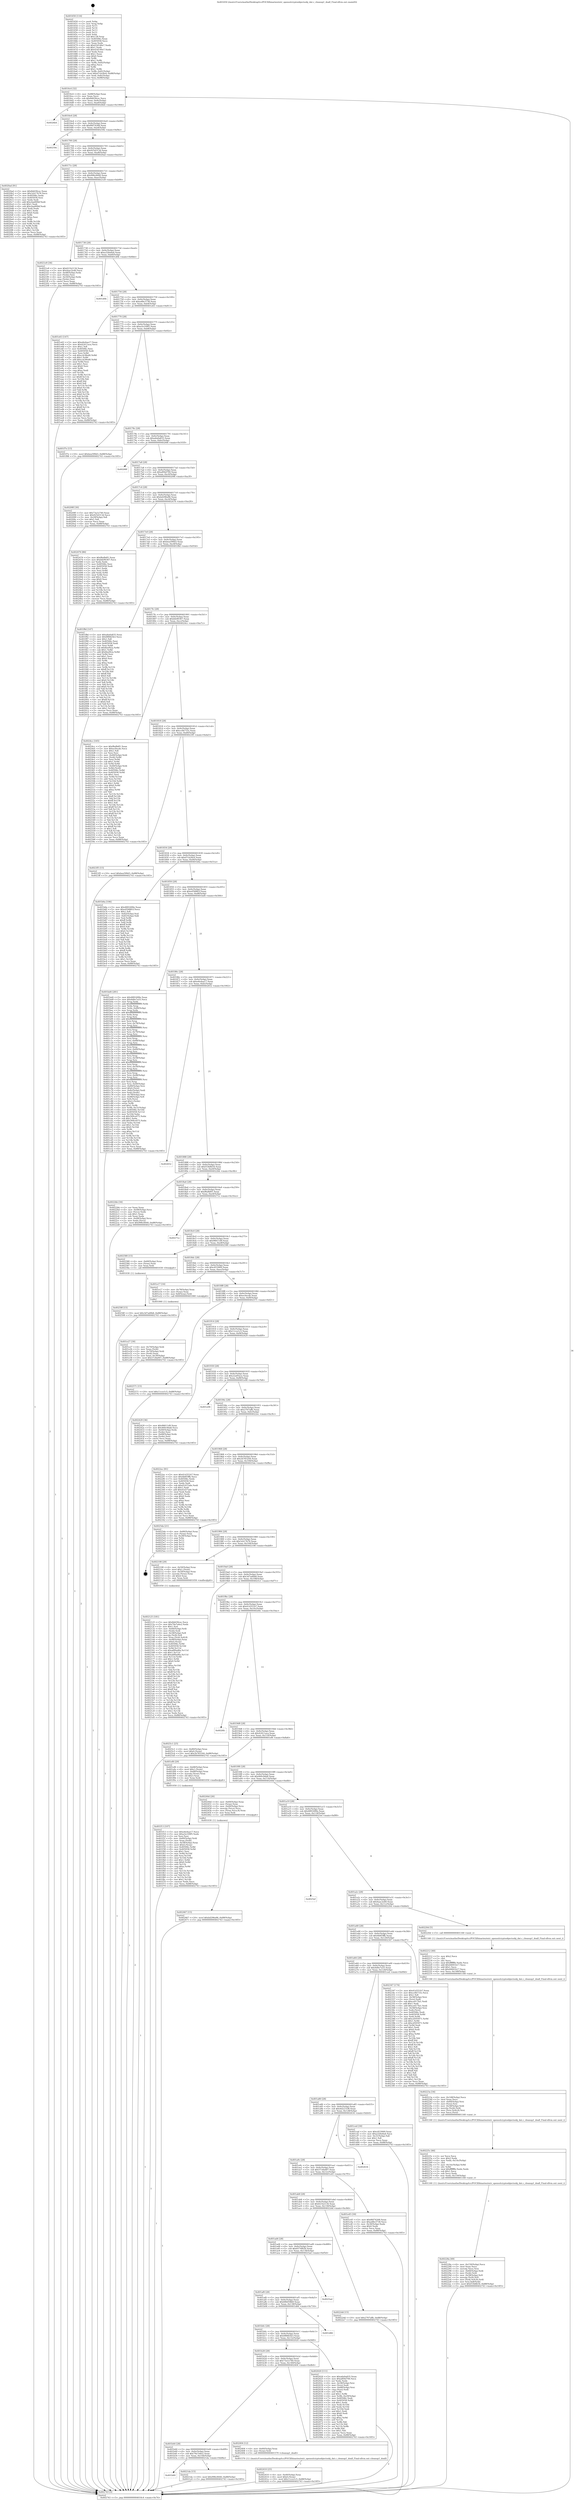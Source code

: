 digraph "0x401650" {
  label = "0x401650 (/mnt/c/Users/mathe/Desktop/tcc/POCII/binaries/extr_opensslcryptoobjectsobj_dat.c_cleanup1_doall_Final-ollvm.out::main(0))"
  labelloc = "t"
  node[shape=record]

  Entry [label="",width=0.3,height=0.3,shape=circle,fillcolor=black,style=filled]
  "0x4016c4" [label="{
     0x4016c4 [32]\l
     | [instrs]\l
     &nbsp;&nbsp;0x4016c4 \<+6\>: mov -0x88(%rbp),%eax\l
     &nbsp;&nbsp;0x4016ca \<+2\>: mov %eax,%ecx\l
     &nbsp;&nbsp;0x4016cc \<+6\>: sub $0x8dd39cec,%ecx\l
     &nbsp;&nbsp;0x4016d2 \<+6\>: mov %eax,-0x9c(%rbp)\l
     &nbsp;&nbsp;0x4016d8 \<+6\>: mov %ecx,-0xa0(%rbp)\l
     &nbsp;&nbsp;0x4016de \<+6\>: je 00000000004026b4 \<main+0x1064\>\l
  }"]
  "0x4026b4" [label="{
     0x4026b4\l
  }", style=dashed]
  "0x4016e4" [label="{
     0x4016e4 [28]\l
     | [instrs]\l
     &nbsp;&nbsp;0x4016e4 \<+5\>: jmp 00000000004016e9 \<main+0x99\>\l
     &nbsp;&nbsp;0x4016e9 \<+6\>: mov -0x9c(%rbp),%eax\l
     &nbsp;&nbsp;0x4016ef \<+5\>: sub $0x8fd74268,%eax\l
     &nbsp;&nbsp;0x4016f4 \<+6\>: mov %eax,-0xa4(%rbp)\l
     &nbsp;&nbsp;0x4016fa \<+6\>: je 000000000040259e \<main+0xf4e\>\l
  }"]
  Exit [label="",width=0.3,height=0.3,shape=circle,fillcolor=black,style=filled,peripheries=2]
  "0x40259e" [label="{
     0x40259e\l
  }", style=dashed]
  "0x401700" [label="{
     0x401700 [28]\l
     | [instrs]\l
     &nbsp;&nbsp;0x401700 \<+5\>: jmp 0000000000401705 \<main+0xb5\>\l
     &nbsp;&nbsp;0x401705 \<+6\>: mov -0x9c(%rbp),%eax\l
     &nbsp;&nbsp;0x40170b \<+5\>: sub $0x925d313d,%eax\l
     &nbsp;&nbsp;0x401710 \<+6\>: mov %eax,-0xa8(%rbp)\l
     &nbsp;&nbsp;0x401716 \<+6\>: je 00000000004020ad \<main+0xa5d\>\l
  }"]
  "0x40258f" [label="{
     0x40258f [15]\l
     | [instrs]\l
     &nbsp;&nbsp;0x40258f \<+10\>: movl $0x3d7ad0b8,-0x88(%rbp)\l
     &nbsp;&nbsp;0x402599 \<+5\>: jmp 0000000000402743 \<main+0x10f3\>\l
  }"]
  "0x4020ad" [label="{
     0x4020ad [91]\l
     | [instrs]\l
     &nbsp;&nbsp;0x4020ad \<+5\>: mov $0x8dd39cec,%eax\l
     &nbsp;&nbsp;0x4020b2 \<+5\>: mov $0x3cb17b76,%ecx\l
     &nbsp;&nbsp;0x4020b7 \<+7\>: mov 0x40506c,%edx\l
     &nbsp;&nbsp;0x4020be \<+7\>: mov 0x405058,%esi\l
     &nbsp;&nbsp;0x4020c5 \<+2\>: mov %edx,%edi\l
     &nbsp;&nbsp;0x4020c7 \<+6\>: add $0xcbad00bf,%edi\l
     &nbsp;&nbsp;0x4020cd \<+3\>: sub $0x1,%edi\l
     &nbsp;&nbsp;0x4020d0 \<+6\>: sub $0xcbad00bf,%edi\l
     &nbsp;&nbsp;0x4020d6 \<+3\>: imul %edi,%edx\l
     &nbsp;&nbsp;0x4020d9 \<+3\>: and $0x1,%edx\l
     &nbsp;&nbsp;0x4020dc \<+3\>: cmp $0x0,%edx\l
     &nbsp;&nbsp;0x4020df \<+4\>: sete %r8b\l
     &nbsp;&nbsp;0x4020e3 \<+3\>: cmp $0xa,%esi\l
     &nbsp;&nbsp;0x4020e6 \<+4\>: setl %r9b\l
     &nbsp;&nbsp;0x4020ea \<+3\>: mov %r8b,%r10b\l
     &nbsp;&nbsp;0x4020ed \<+3\>: and %r9b,%r10b\l
     &nbsp;&nbsp;0x4020f0 \<+3\>: xor %r9b,%r8b\l
     &nbsp;&nbsp;0x4020f3 \<+3\>: or %r8b,%r10b\l
     &nbsp;&nbsp;0x4020f6 \<+4\>: test $0x1,%r10b\l
     &nbsp;&nbsp;0x4020fa \<+3\>: cmovne %ecx,%eax\l
     &nbsp;&nbsp;0x4020fd \<+6\>: mov %eax,-0x88(%rbp)\l
     &nbsp;&nbsp;0x402103 \<+5\>: jmp 0000000000402743 \<main+0x10f3\>\l
  }"]
  "0x40171c" [label="{
     0x40171c [28]\l
     | [instrs]\l
     &nbsp;&nbsp;0x40171c \<+5\>: jmp 0000000000401721 \<main+0xd1\>\l
     &nbsp;&nbsp;0x401721 \<+6\>: mov -0x9c(%rbp),%eax\l
     &nbsp;&nbsp;0x401727 \<+5\>: sub $0x996c8440,%eax\l
     &nbsp;&nbsp;0x40172c \<+6\>: mov %eax,-0xac(%rbp)\l
     &nbsp;&nbsp;0x401732 \<+6\>: je 00000000004021e9 \<main+0xb99\>\l
  }"]
  "0x402467" [label="{
     0x402467 [15]\l
     | [instrs]\l
     &nbsp;&nbsp;0x402467 \<+10\>: movl $0xbd296a96,-0x88(%rbp)\l
     &nbsp;&nbsp;0x402471 \<+5\>: jmp 0000000000402743 \<main+0x10f3\>\l
  }"]
  "0x4021e9" [label="{
     0x4021e9 [36]\l
     | [instrs]\l
     &nbsp;&nbsp;0x4021e9 \<+5\>: mov $0x621b2134,%eax\l
     &nbsp;&nbsp;0x4021ee \<+5\>: mov $0x4aac2e40,%ecx\l
     &nbsp;&nbsp;0x4021f3 \<+4\>: mov -0x48(%rbp),%rdx\l
     &nbsp;&nbsp;0x4021f7 \<+2\>: mov (%rdx),%esi\l
     &nbsp;&nbsp;0x4021f9 \<+4\>: mov -0x50(%rbp),%rdx\l
     &nbsp;&nbsp;0x4021fd \<+2\>: cmp (%rdx),%esi\l
     &nbsp;&nbsp;0x4021ff \<+3\>: cmovl %ecx,%eax\l
     &nbsp;&nbsp;0x402202 \<+6\>: mov %eax,-0x88(%rbp)\l
     &nbsp;&nbsp;0x402208 \<+5\>: jmp 0000000000402743 \<main+0x10f3\>\l
  }"]
  "0x401738" [label="{
     0x401738 [28]\l
     | [instrs]\l
     &nbsp;&nbsp;0x401738 \<+5\>: jmp 000000000040173d \<main+0xed\>\l
     &nbsp;&nbsp;0x40173d \<+6\>: mov -0x9c(%rbp),%eax\l
     &nbsp;&nbsp;0x401743 \<+5\>: sub $0xa326e6a4,%eax\l
     &nbsp;&nbsp;0x401748 \<+6\>: mov %eax,-0xb0(%rbp)\l
     &nbsp;&nbsp;0x40174e \<+6\>: je 0000000000401d0b \<main+0x6bb\>\l
  }"]
  "0x402410" [label="{
     0x402410 [25]\l
     | [instrs]\l
     &nbsp;&nbsp;0x402410 \<+4\>: mov -0x40(%rbp),%rax\l
     &nbsp;&nbsp;0x402414 \<+6\>: movl $0x0,(%rax)\l
     &nbsp;&nbsp;0x40241a \<+10\>: movl $0x11cce1c5,-0x88(%rbp)\l
     &nbsp;&nbsp;0x402424 \<+5\>: jmp 0000000000402743 \<main+0x10f3\>\l
  }"]
  "0x401d0b" [label="{
     0x401d0b\l
  }", style=dashed]
  "0x401754" [label="{
     0x401754 [28]\l
     | [instrs]\l
     &nbsp;&nbsp;0x401754 \<+5\>: jmp 0000000000401759 \<main+0x109\>\l
     &nbsp;&nbsp;0x401759 \<+6\>: mov -0x9c(%rbp),%eax\l
     &nbsp;&nbsp;0x40175f \<+5\>: sub $0xa48e3738,%eax\l
     &nbsp;&nbsp;0x401764 \<+6\>: mov %eax,-0xb4(%rbp)\l
     &nbsp;&nbsp;0x40176a \<+6\>: je 0000000000401e63 \<main+0x813\>\l
  }"]
  "0x40228a" [label="{
     0x40228a [49]\l
     | [instrs]\l
     &nbsp;&nbsp;0x40228a \<+6\>: mov -0x150(%rbp),%ecx\l
     &nbsp;&nbsp;0x402290 \<+3\>: imul %eax,%ecx\l
     &nbsp;&nbsp;0x402293 \<+3\>: movslq %ecx,%rsi\l
     &nbsp;&nbsp;0x402296 \<+4\>: mov -0x60(%rbp),%rdi\l
     &nbsp;&nbsp;0x40229a \<+3\>: mov (%rdi),%rdi\l
     &nbsp;&nbsp;0x40229d \<+4\>: mov -0x58(%rbp),%r9\l
     &nbsp;&nbsp;0x4022a1 \<+3\>: movslq (%r9),%r9\l
     &nbsp;&nbsp;0x4022a4 \<+4\>: mov (%rdi,%r9,8),%rdi\l
     &nbsp;&nbsp;0x4022a8 \<+4\>: mov %rsi,0x8(%rdi)\l
     &nbsp;&nbsp;0x4022ac \<+10\>: movl $0xf33b8b54,-0x88(%rbp)\l
     &nbsp;&nbsp;0x4022b6 \<+5\>: jmp 0000000000402743 \<main+0x10f3\>\l
  }"]
  "0x401e63" [label="{
     0x401e63 [147]\l
     | [instrs]\l
     &nbsp;&nbsp;0x401e63 \<+5\>: mov $0xe6e4aa17,%eax\l
     &nbsp;&nbsp;0x401e68 \<+5\>: mov $0x42411aca,%ecx\l
     &nbsp;&nbsp;0x401e6d \<+2\>: mov $0x1,%dl\l
     &nbsp;&nbsp;0x401e6f \<+7\>: mov 0x40506c,%esi\l
     &nbsp;&nbsp;0x401e76 \<+7\>: mov 0x405058,%edi\l
     &nbsp;&nbsp;0x401e7d \<+3\>: mov %esi,%r8d\l
     &nbsp;&nbsp;0x401e80 \<+7\>: sub $0xccb38ed0,%r8d\l
     &nbsp;&nbsp;0x401e87 \<+4\>: sub $0x1,%r8d\l
     &nbsp;&nbsp;0x401e8b \<+7\>: add $0xccb38ed0,%r8d\l
     &nbsp;&nbsp;0x401e92 \<+4\>: imul %r8d,%esi\l
     &nbsp;&nbsp;0x401e96 \<+3\>: and $0x1,%esi\l
     &nbsp;&nbsp;0x401e99 \<+3\>: cmp $0x0,%esi\l
     &nbsp;&nbsp;0x401e9c \<+4\>: sete %r9b\l
     &nbsp;&nbsp;0x401ea0 \<+3\>: cmp $0xa,%edi\l
     &nbsp;&nbsp;0x401ea3 \<+4\>: setl %r10b\l
     &nbsp;&nbsp;0x401ea7 \<+3\>: mov %r9b,%r11b\l
     &nbsp;&nbsp;0x401eaa \<+4\>: xor $0xff,%r11b\l
     &nbsp;&nbsp;0x401eae \<+3\>: mov %r10b,%bl\l
     &nbsp;&nbsp;0x401eb1 \<+3\>: xor $0xff,%bl\l
     &nbsp;&nbsp;0x401eb4 \<+3\>: xor $0x0,%dl\l
     &nbsp;&nbsp;0x401eb7 \<+3\>: mov %r11b,%r14b\l
     &nbsp;&nbsp;0x401eba \<+4\>: and $0x0,%r14b\l
     &nbsp;&nbsp;0x401ebe \<+3\>: and %dl,%r9b\l
     &nbsp;&nbsp;0x401ec1 \<+3\>: mov %bl,%r15b\l
     &nbsp;&nbsp;0x401ec4 \<+4\>: and $0x0,%r15b\l
     &nbsp;&nbsp;0x401ec8 \<+3\>: and %dl,%r10b\l
     &nbsp;&nbsp;0x401ecb \<+3\>: or %r9b,%r14b\l
     &nbsp;&nbsp;0x401ece \<+3\>: or %r10b,%r15b\l
     &nbsp;&nbsp;0x401ed1 \<+3\>: xor %r15b,%r14b\l
     &nbsp;&nbsp;0x401ed4 \<+3\>: or %bl,%r11b\l
     &nbsp;&nbsp;0x401ed7 \<+4\>: xor $0xff,%r11b\l
     &nbsp;&nbsp;0x401edb \<+3\>: or $0x0,%dl\l
     &nbsp;&nbsp;0x401ede \<+3\>: and %dl,%r11b\l
     &nbsp;&nbsp;0x401ee1 \<+3\>: or %r11b,%r14b\l
     &nbsp;&nbsp;0x401ee4 \<+4\>: test $0x1,%r14b\l
     &nbsp;&nbsp;0x401ee8 \<+3\>: cmovne %ecx,%eax\l
     &nbsp;&nbsp;0x401eeb \<+6\>: mov %eax,-0x88(%rbp)\l
     &nbsp;&nbsp;0x401ef1 \<+5\>: jmp 0000000000402743 \<main+0x10f3\>\l
  }"]
  "0x401770" [label="{
     0x401770 [28]\l
     | [instrs]\l
     &nbsp;&nbsp;0x401770 \<+5\>: jmp 0000000000401775 \<main+0x125\>\l
     &nbsp;&nbsp;0x401775 \<+6\>: mov -0x9c(%rbp),%eax\l
     &nbsp;&nbsp;0x40177b \<+5\>: sub $0xa5e109f5,%eax\l
     &nbsp;&nbsp;0x401780 \<+6\>: mov %eax,-0xb8(%rbp)\l
     &nbsp;&nbsp;0x401786 \<+6\>: je 0000000000401f7e \<main+0x92e\>\l
  }"]
  "0x40225c" [label="{
     0x40225c [46]\l
     | [instrs]\l
     &nbsp;&nbsp;0x40225c \<+2\>: xor %ecx,%ecx\l
     &nbsp;&nbsp;0x40225e \<+5\>: mov $0x2,%edx\l
     &nbsp;&nbsp;0x402263 \<+6\>: mov %edx,-0x14c(%rbp)\l
     &nbsp;&nbsp;0x402269 \<+1\>: cltd\l
     &nbsp;&nbsp;0x40226a \<+7\>: mov -0x14c(%rbp),%r8d\l
     &nbsp;&nbsp;0x402271 \<+3\>: idiv %r8d\l
     &nbsp;&nbsp;0x402274 \<+6\>: imul $0xfffffffe,%edx,%edx\l
     &nbsp;&nbsp;0x40227a \<+3\>: sub $0x1,%ecx\l
     &nbsp;&nbsp;0x40227d \<+2\>: sub %ecx,%edx\l
     &nbsp;&nbsp;0x40227f \<+6\>: mov %edx,-0x150(%rbp)\l
     &nbsp;&nbsp;0x402285 \<+5\>: call 0000000000401160 \<next_i\>\l
     | [calls]\l
     &nbsp;&nbsp;0x401160 \{1\} (/mnt/c/Users/mathe/Desktop/tcc/POCII/binaries/extr_opensslcryptoobjectsobj_dat.c_cleanup1_doall_Final-ollvm.out::next_i)\l
  }"]
  "0x401f7e" [label="{
     0x401f7e [15]\l
     | [instrs]\l
     &nbsp;&nbsp;0x401f7e \<+10\>: movl $0xbea599d3,-0x88(%rbp)\l
     &nbsp;&nbsp;0x401f88 \<+5\>: jmp 0000000000402743 \<main+0x10f3\>\l
  }"]
  "0x40178c" [label="{
     0x40178c [28]\l
     | [instrs]\l
     &nbsp;&nbsp;0x40178c \<+5\>: jmp 0000000000401791 \<main+0x141\>\l
     &nbsp;&nbsp;0x401791 \<+6\>: mov -0x9c(%rbp),%eax\l
     &nbsp;&nbsp;0x401797 \<+5\>: sub $0xa6a0a835,%eax\l
     &nbsp;&nbsp;0x40179c \<+6\>: mov %eax,-0xbc(%rbp)\l
     &nbsp;&nbsp;0x4017a2 \<+6\>: je 000000000040268f \<main+0x103f\>\l
  }"]
  "0x40223a" [label="{
     0x40223a [34]\l
     | [instrs]\l
     &nbsp;&nbsp;0x40223a \<+6\>: mov -0x148(%rbp),%ecx\l
     &nbsp;&nbsp;0x402240 \<+3\>: imul %eax,%ecx\l
     &nbsp;&nbsp;0x402243 \<+4\>: mov -0x60(%rbp),%rsi\l
     &nbsp;&nbsp;0x402247 \<+3\>: mov (%rsi),%rsi\l
     &nbsp;&nbsp;0x40224a \<+4\>: mov -0x58(%rbp),%rdi\l
     &nbsp;&nbsp;0x40224e \<+3\>: movslq (%rdi),%rdi\l
     &nbsp;&nbsp;0x402251 \<+4\>: mov (%rsi,%rdi,8),%rsi\l
     &nbsp;&nbsp;0x402255 \<+2\>: mov %ecx,(%rsi)\l
     &nbsp;&nbsp;0x402257 \<+5\>: call 0000000000401160 \<next_i\>\l
     | [calls]\l
     &nbsp;&nbsp;0x401160 \{1\} (/mnt/c/Users/mathe/Desktop/tcc/POCII/binaries/extr_opensslcryptoobjectsobj_dat.c_cleanup1_doall_Final-ollvm.out::next_i)\l
  }"]
  "0x40268f" [label="{
     0x40268f\l
  }", style=dashed]
  "0x4017a8" [label="{
     0x4017a8 [28]\l
     | [instrs]\l
     &nbsp;&nbsp;0x4017a8 \<+5\>: jmp 00000000004017ad \<main+0x15d\>\l
     &nbsp;&nbsp;0x4017ad \<+6\>: mov -0x9c(%rbp),%eax\l
     &nbsp;&nbsp;0x4017b3 \<+5\>: sub $0xaf04d700,%eax\l
     &nbsp;&nbsp;0x4017b8 \<+6\>: mov %eax,-0xc0(%rbp)\l
     &nbsp;&nbsp;0x4017be \<+6\>: je 000000000040208f \<main+0xa3f\>\l
  }"]
  "0x402212" [label="{
     0x402212 [40]\l
     | [instrs]\l
     &nbsp;&nbsp;0x402212 \<+5\>: mov $0x2,%ecx\l
     &nbsp;&nbsp;0x402217 \<+1\>: cltd\l
     &nbsp;&nbsp;0x402218 \<+2\>: idiv %ecx\l
     &nbsp;&nbsp;0x40221a \<+6\>: imul $0xfffffffe,%edx,%ecx\l
     &nbsp;&nbsp;0x402220 \<+6\>: add $0x44001b17,%ecx\l
     &nbsp;&nbsp;0x402226 \<+3\>: add $0x1,%ecx\l
     &nbsp;&nbsp;0x402229 \<+6\>: sub $0x44001b17,%ecx\l
     &nbsp;&nbsp;0x40222f \<+6\>: mov %ecx,-0x148(%rbp)\l
     &nbsp;&nbsp;0x402235 \<+5\>: call 0000000000401160 \<next_i\>\l
     | [calls]\l
     &nbsp;&nbsp;0x401160 \{1\} (/mnt/c/Users/mathe/Desktop/tcc/POCII/binaries/extr_opensslcryptoobjectsobj_dat.c_cleanup1_doall_Final-ollvm.out::next_i)\l
  }"]
  "0x40208f" [label="{
     0x40208f [30]\l
     | [instrs]\l
     &nbsp;&nbsp;0x40208f \<+5\>: mov $0x73a1e740,%eax\l
     &nbsp;&nbsp;0x402094 \<+5\>: mov $0x925d313d,%ecx\l
     &nbsp;&nbsp;0x402099 \<+3\>: mov -0x29(%rbp),%dl\l
     &nbsp;&nbsp;0x40209c \<+3\>: test $0x1,%dl\l
     &nbsp;&nbsp;0x40209f \<+3\>: cmovne %ecx,%eax\l
     &nbsp;&nbsp;0x4020a2 \<+6\>: mov %eax,-0x88(%rbp)\l
     &nbsp;&nbsp;0x4020a8 \<+5\>: jmp 0000000000402743 \<main+0x10f3\>\l
  }"]
  "0x4017c4" [label="{
     0x4017c4 [28]\l
     | [instrs]\l
     &nbsp;&nbsp;0x4017c4 \<+5\>: jmp 00000000004017c9 \<main+0x179\>\l
     &nbsp;&nbsp;0x4017c9 \<+6\>: mov -0x9c(%rbp),%eax\l
     &nbsp;&nbsp;0x4017cf \<+5\>: sub $0xbd296a96,%eax\l
     &nbsp;&nbsp;0x4017d4 \<+6\>: mov %eax,-0xc4(%rbp)\l
     &nbsp;&nbsp;0x4017da \<+6\>: je 0000000000402476 \<main+0xe26\>\l
  }"]
  "0x401b60" [label="{
     0x401b60\l
  }", style=dashed]
  "0x402476" [label="{
     0x402476 [86]\l
     | [instrs]\l
     &nbsp;&nbsp;0x402476 \<+5\>: mov $0xf8afb6f1,%eax\l
     &nbsp;&nbsp;0x40247b \<+5\>: mov $0xbfe90367,%ecx\l
     &nbsp;&nbsp;0x402480 \<+2\>: xor %edx,%edx\l
     &nbsp;&nbsp;0x402482 \<+7\>: mov 0x40506c,%esi\l
     &nbsp;&nbsp;0x402489 \<+7\>: mov 0x405058,%edi\l
     &nbsp;&nbsp;0x402490 \<+3\>: sub $0x1,%edx\l
     &nbsp;&nbsp;0x402493 \<+3\>: mov %esi,%r8d\l
     &nbsp;&nbsp;0x402496 \<+3\>: add %edx,%r8d\l
     &nbsp;&nbsp;0x402499 \<+4\>: imul %r8d,%esi\l
     &nbsp;&nbsp;0x40249d \<+3\>: and $0x1,%esi\l
     &nbsp;&nbsp;0x4024a0 \<+3\>: cmp $0x0,%esi\l
     &nbsp;&nbsp;0x4024a3 \<+4\>: sete %r9b\l
     &nbsp;&nbsp;0x4024a7 \<+3\>: cmp $0xa,%edi\l
     &nbsp;&nbsp;0x4024aa \<+4\>: setl %r10b\l
     &nbsp;&nbsp;0x4024ae \<+3\>: mov %r9b,%r11b\l
     &nbsp;&nbsp;0x4024b1 \<+3\>: and %r10b,%r11b\l
     &nbsp;&nbsp;0x4024b4 \<+3\>: xor %r10b,%r9b\l
     &nbsp;&nbsp;0x4024b7 \<+3\>: or %r9b,%r11b\l
     &nbsp;&nbsp;0x4024ba \<+4\>: test $0x1,%r11b\l
     &nbsp;&nbsp;0x4024be \<+3\>: cmovne %ecx,%eax\l
     &nbsp;&nbsp;0x4024c1 \<+6\>: mov %eax,-0x88(%rbp)\l
     &nbsp;&nbsp;0x4024c7 \<+5\>: jmp 0000000000402743 \<main+0x10f3\>\l
  }"]
  "0x4017e0" [label="{
     0x4017e0 [28]\l
     | [instrs]\l
     &nbsp;&nbsp;0x4017e0 \<+5\>: jmp 00000000004017e5 \<main+0x195\>\l
     &nbsp;&nbsp;0x4017e5 \<+6\>: mov -0x9c(%rbp),%eax\l
     &nbsp;&nbsp;0x4017eb \<+5\>: sub $0xbea599d3,%eax\l
     &nbsp;&nbsp;0x4017f0 \<+6\>: mov %eax,-0xc8(%rbp)\l
     &nbsp;&nbsp;0x4017f6 \<+6\>: je 0000000000401f8d \<main+0x93d\>\l
  }"]
  "0x4021da" [label="{
     0x4021da [15]\l
     | [instrs]\l
     &nbsp;&nbsp;0x4021da \<+10\>: movl $0x996c8440,-0x88(%rbp)\l
     &nbsp;&nbsp;0x4021e4 \<+5\>: jmp 0000000000402743 \<main+0x10f3\>\l
  }"]
  "0x401f8d" [label="{
     0x401f8d [147]\l
     | [instrs]\l
     &nbsp;&nbsp;0x401f8d \<+5\>: mov $0xa6a0a835,%eax\l
     &nbsp;&nbsp;0x401f92 \<+5\>: mov $0x6f66b5b3,%ecx\l
     &nbsp;&nbsp;0x401f97 \<+2\>: mov $0x1,%dl\l
     &nbsp;&nbsp;0x401f99 \<+7\>: mov 0x40506c,%esi\l
     &nbsp;&nbsp;0x401fa0 \<+7\>: mov 0x405058,%edi\l
     &nbsp;&nbsp;0x401fa7 \<+3\>: mov %esi,%r8d\l
     &nbsp;&nbsp;0x401faa \<+7\>: sub $0x8eef42a,%r8d\l
     &nbsp;&nbsp;0x401fb1 \<+4\>: sub $0x1,%r8d\l
     &nbsp;&nbsp;0x401fb5 \<+7\>: add $0x8eef42a,%r8d\l
     &nbsp;&nbsp;0x401fbc \<+4\>: imul %r8d,%esi\l
     &nbsp;&nbsp;0x401fc0 \<+3\>: and $0x1,%esi\l
     &nbsp;&nbsp;0x401fc3 \<+3\>: cmp $0x0,%esi\l
     &nbsp;&nbsp;0x401fc6 \<+4\>: sete %r9b\l
     &nbsp;&nbsp;0x401fca \<+3\>: cmp $0xa,%edi\l
     &nbsp;&nbsp;0x401fcd \<+4\>: setl %r10b\l
     &nbsp;&nbsp;0x401fd1 \<+3\>: mov %r9b,%r11b\l
     &nbsp;&nbsp;0x401fd4 \<+4\>: xor $0xff,%r11b\l
     &nbsp;&nbsp;0x401fd8 \<+3\>: mov %r10b,%bl\l
     &nbsp;&nbsp;0x401fdb \<+3\>: xor $0xff,%bl\l
     &nbsp;&nbsp;0x401fde \<+3\>: xor $0x0,%dl\l
     &nbsp;&nbsp;0x401fe1 \<+3\>: mov %r11b,%r14b\l
     &nbsp;&nbsp;0x401fe4 \<+4\>: and $0x0,%r14b\l
     &nbsp;&nbsp;0x401fe8 \<+3\>: and %dl,%r9b\l
     &nbsp;&nbsp;0x401feb \<+3\>: mov %bl,%r15b\l
     &nbsp;&nbsp;0x401fee \<+4\>: and $0x0,%r15b\l
     &nbsp;&nbsp;0x401ff2 \<+3\>: and %dl,%r10b\l
     &nbsp;&nbsp;0x401ff5 \<+3\>: or %r9b,%r14b\l
     &nbsp;&nbsp;0x401ff8 \<+3\>: or %r10b,%r15b\l
     &nbsp;&nbsp;0x401ffb \<+3\>: xor %r15b,%r14b\l
     &nbsp;&nbsp;0x401ffe \<+3\>: or %bl,%r11b\l
     &nbsp;&nbsp;0x402001 \<+4\>: xor $0xff,%r11b\l
     &nbsp;&nbsp;0x402005 \<+3\>: or $0x0,%dl\l
     &nbsp;&nbsp;0x402008 \<+3\>: and %dl,%r11b\l
     &nbsp;&nbsp;0x40200b \<+3\>: or %r11b,%r14b\l
     &nbsp;&nbsp;0x40200e \<+4\>: test $0x1,%r14b\l
     &nbsp;&nbsp;0x402012 \<+3\>: cmovne %ecx,%eax\l
     &nbsp;&nbsp;0x402015 \<+6\>: mov %eax,-0x88(%rbp)\l
     &nbsp;&nbsp;0x40201b \<+5\>: jmp 0000000000402743 \<main+0x10f3\>\l
  }"]
  "0x4017fc" [label="{
     0x4017fc [28]\l
     | [instrs]\l
     &nbsp;&nbsp;0x4017fc \<+5\>: jmp 0000000000401801 \<main+0x1b1\>\l
     &nbsp;&nbsp;0x401801 \<+6\>: mov -0x9c(%rbp),%eax\l
     &nbsp;&nbsp;0x401807 \<+5\>: sub $0xbfe90367,%eax\l
     &nbsp;&nbsp;0x40180c \<+6\>: mov %eax,-0xcc(%rbp)\l
     &nbsp;&nbsp;0x401812 \<+6\>: je 00000000004024cc \<main+0xe7c\>\l
  }"]
  "0x401b44" [label="{
     0x401b44 [28]\l
     | [instrs]\l
     &nbsp;&nbsp;0x401b44 \<+5\>: jmp 0000000000401b49 \<main+0x4f9\>\l
     &nbsp;&nbsp;0x401b49 \<+6\>: mov -0x9c(%rbp),%eax\l
     &nbsp;&nbsp;0x401b4f \<+5\>: sub $0x79a7e6e2,%eax\l
     &nbsp;&nbsp;0x401b54 \<+6\>: mov %eax,-0x144(%rbp)\l
     &nbsp;&nbsp;0x401b5a \<+6\>: je 00000000004021da \<main+0xb8a\>\l
  }"]
  "0x4024cc" [label="{
     0x4024cc [165]\l
     | [instrs]\l
     &nbsp;&nbsp;0x4024cc \<+5\>: mov $0xf8afb6f1,%eax\l
     &nbsp;&nbsp;0x4024d1 \<+5\>: mov $0xec0ecde,%ecx\l
     &nbsp;&nbsp;0x4024d6 \<+2\>: mov $0x1,%dl\l
     &nbsp;&nbsp;0x4024d8 \<+2\>: xor %esi,%esi\l
     &nbsp;&nbsp;0x4024da \<+4\>: mov -0x40(%rbp),%rdi\l
     &nbsp;&nbsp;0x4024de \<+3\>: mov (%rdi),%r8d\l
     &nbsp;&nbsp;0x4024e1 \<+3\>: mov %esi,%r9d\l
     &nbsp;&nbsp;0x4024e4 \<+4\>: sub $0x1,%r9d\l
     &nbsp;&nbsp;0x4024e8 \<+3\>: sub %r9d,%r8d\l
     &nbsp;&nbsp;0x4024eb \<+4\>: mov -0x40(%rbp),%rdi\l
     &nbsp;&nbsp;0x4024ef \<+3\>: mov %r8d,(%rdi)\l
     &nbsp;&nbsp;0x4024f2 \<+8\>: mov 0x40506c,%r8d\l
     &nbsp;&nbsp;0x4024fa \<+8\>: mov 0x405058,%r9d\l
     &nbsp;&nbsp;0x402502 \<+3\>: sub $0x1,%esi\l
     &nbsp;&nbsp;0x402505 \<+3\>: mov %r8d,%r10d\l
     &nbsp;&nbsp;0x402508 \<+3\>: add %esi,%r10d\l
     &nbsp;&nbsp;0x40250b \<+4\>: imul %r10d,%r8d\l
     &nbsp;&nbsp;0x40250f \<+4\>: and $0x1,%r8d\l
     &nbsp;&nbsp;0x402513 \<+4\>: cmp $0x0,%r8d\l
     &nbsp;&nbsp;0x402517 \<+4\>: sete %r11b\l
     &nbsp;&nbsp;0x40251b \<+4\>: cmp $0xa,%r9d\l
     &nbsp;&nbsp;0x40251f \<+3\>: setl %bl\l
     &nbsp;&nbsp;0x402522 \<+3\>: mov %r11b,%r14b\l
     &nbsp;&nbsp;0x402525 \<+4\>: xor $0xff,%r14b\l
     &nbsp;&nbsp;0x402529 \<+3\>: mov %bl,%r15b\l
     &nbsp;&nbsp;0x40252c \<+4\>: xor $0xff,%r15b\l
     &nbsp;&nbsp;0x402530 \<+3\>: xor $0x1,%dl\l
     &nbsp;&nbsp;0x402533 \<+3\>: mov %r14b,%r12b\l
     &nbsp;&nbsp;0x402536 \<+4\>: and $0xff,%r12b\l
     &nbsp;&nbsp;0x40253a \<+3\>: and %dl,%r11b\l
     &nbsp;&nbsp;0x40253d \<+3\>: mov %r15b,%r13b\l
     &nbsp;&nbsp;0x402540 \<+4\>: and $0xff,%r13b\l
     &nbsp;&nbsp;0x402544 \<+2\>: and %dl,%bl\l
     &nbsp;&nbsp;0x402546 \<+3\>: or %r11b,%r12b\l
     &nbsp;&nbsp;0x402549 \<+3\>: or %bl,%r13b\l
     &nbsp;&nbsp;0x40254c \<+3\>: xor %r13b,%r12b\l
     &nbsp;&nbsp;0x40254f \<+3\>: or %r15b,%r14b\l
     &nbsp;&nbsp;0x402552 \<+4\>: xor $0xff,%r14b\l
     &nbsp;&nbsp;0x402556 \<+3\>: or $0x1,%dl\l
     &nbsp;&nbsp;0x402559 \<+3\>: and %dl,%r14b\l
     &nbsp;&nbsp;0x40255c \<+3\>: or %r14b,%r12b\l
     &nbsp;&nbsp;0x40255f \<+4\>: test $0x1,%r12b\l
     &nbsp;&nbsp;0x402563 \<+3\>: cmovne %ecx,%eax\l
     &nbsp;&nbsp;0x402566 \<+6\>: mov %eax,-0x88(%rbp)\l
     &nbsp;&nbsp;0x40256c \<+5\>: jmp 0000000000402743 \<main+0x10f3\>\l
  }"]
  "0x401818" [label="{
     0x401818 [28]\l
     | [instrs]\l
     &nbsp;&nbsp;0x401818 \<+5\>: jmp 000000000040181d \<main+0x1cd\>\l
     &nbsp;&nbsp;0x40181d \<+6\>: mov -0x9c(%rbp),%eax\l
     &nbsp;&nbsp;0x401823 \<+5\>: sub $0xcc0b733c,%eax\l
     &nbsp;&nbsp;0x401828 \<+6\>: mov %eax,-0xd0(%rbp)\l
     &nbsp;&nbsp;0x40182e \<+6\>: je 00000000004023f5 \<main+0xda5\>\l
  }"]
  "0x402404" [label="{
     0x402404 [12]\l
     | [instrs]\l
     &nbsp;&nbsp;0x402404 \<+4\>: mov -0x60(%rbp),%rax\l
     &nbsp;&nbsp;0x402408 \<+3\>: mov (%rax),%rdi\l
     &nbsp;&nbsp;0x40240b \<+5\>: call 0000000000401570 \<cleanup1_doall\>\l
     | [calls]\l
     &nbsp;&nbsp;0x401570 \{1\} (/mnt/c/Users/mathe/Desktop/tcc/POCII/binaries/extr_opensslcryptoobjectsobj_dat.c_cleanup1_doall_Final-ollvm.out::cleanup1_doall)\l
  }"]
  "0x4023f5" [label="{
     0x4023f5 [15]\l
     | [instrs]\l
     &nbsp;&nbsp;0x4023f5 \<+10\>: movl $0xbea599d3,-0x88(%rbp)\l
     &nbsp;&nbsp;0x4023ff \<+5\>: jmp 0000000000402743 \<main+0x10f3\>\l
  }"]
  "0x401834" [label="{
     0x401834 [28]\l
     | [instrs]\l
     &nbsp;&nbsp;0x401834 \<+5\>: jmp 0000000000401839 \<main+0x1e9\>\l
     &nbsp;&nbsp;0x401839 \<+6\>: mov -0x9c(%rbp),%eax\l
     &nbsp;&nbsp;0x40183f \<+5\>: sub $0xd7cb28c6,%eax\l
     &nbsp;&nbsp;0x401844 \<+6\>: mov %eax,-0xd4(%rbp)\l
     &nbsp;&nbsp;0x40184a \<+6\>: je 0000000000401b6a \<main+0x51a\>\l
  }"]
  "0x402125" [label="{
     0x402125 [181]\l
     | [instrs]\l
     &nbsp;&nbsp;0x402125 \<+5\>: mov $0x8dd39cec,%ecx\l
     &nbsp;&nbsp;0x40212a \<+5\>: mov $0x79a7e6e2,%edx\l
     &nbsp;&nbsp;0x40212f \<+3\>: mov $0x1,%sil\l
     &nbsp;&nbsp;0x402132 \<+4\>: mov -0x60(%rbp),%rdi\l
     &nbsp;&nbsp;0x402136 \<+3\>: mov (%rdi),%rdi\l
     &nbsp;&nbsp;0x402139 \<+4\>: mov -0x58(%rbp),%r8\l
     &nbsp;&nbsp;0x40213d \<+3\>: movslq (%r8),%r8\l
     &nbsp;&nbsp;0x402140 \<+4\>: mov %rax,(%rdi,%r8,8)\l
     &nbsp;&nbsp;0x402144 \<+4\>: mov -0x48(%rbp),%rax\l
     &nbsp;&nbsp;0x402148 \<+6\>: movl $0x0,(%rax)\l
     &nbsp;&nbsp;0x40214e \<+8\>: mov 0x40506c,%r9d\l
     &nbsp;&nbsp;0x402156 \<+8\>: mov 0x405058,%r10d\l
     &nbsp;&nbsp;0x40215e \<+3\>: mov %r9d,%r11d\l
     &nbsp;&nbsp;0x402161 \<+7\>: sub $0xa6f0ad6a,%r11d\l
     &nbsp;&nbsp;0x402168 \<+4\>: sub $0x1,%r11d\l
     &nbsp;&nbsp;0x40216c \<+7\>: add $0xa6f0ad6a,%r11d\l
     &nbsp;&nbsp;0x402173 \<+4\>: imul %r11d,%r9d\l
     &nbsp;&nbsp;0x402177 \<+4\>: and $0x1,%r9d\l
     &nbsp;&nbsp;0x40217b \<+4\>: cmp $0x0,%r9d\l
     &nbsp;&nbsp;0x40217f \<+3\>: sete %bl\l
     &nbsp;&nbsp;0x402182 \<+4\>: cmp $0xa,%r10d\l
     &nbsp;&nbsp;0x402186 \<+4\>: setl %r14b\l
     &nbsp;&nbsp;0x40218a \<+3\>: mov %bl,%r15b\l
     &nbsp;&nbsp;0x40218d \<+4\>: xor $0xff,%r15b\l
     &nbsp;&nbsp;0x402191 \<+3\>: mov %r14b,%r12b\l
     &nbsp;&nbsp;0x402194 \<+4\>: xor $0xff,%r12b\l
     &nbsp;&nbsp;0x402198 \<+4\>: xor $0x1,%sil\l
     &nbsp;&nbsp;0x40219c \<+3\>: mov %r15b,%r13b\l
     &nbsp;&nbsp;0x40219f \<+4\>: and $0xff,%r13b\l
     &nbsp;&nbsp;0x4021a3 \<+3\>: and %sil,%bl\l
     &nbsp;&nbsp;0x4021a6 \<+3\>: mov %r12b,%al\l
     &nbsp;&nbsp;0x4021a9 \<+2\>: and $0xff,%al\l
     &nbsp;&nbsp;0x4021ab \<+3\>: and %sil,%r14b\l
     &nbsp;&nbsp;0x4021ae \<+3\>: or %bl,%r13b\l
     &nbsp;&nbsp;0x4021b1 \<+3\>: or %r14b,%al\l
     &nbsp;&nbsp;0x4021b4 \<+3\>: xor %al,%r13b\l
     &nbsp;&nbsp;0x4021b7 \<+3\>: or %r12b,%r15b\l
     &nbsp;&nbsp;0x4021ba \<+4\>: xor $0xff,%r15b\l
     &nbsp;&nbsp;0x4021be \<+4\>: or $0x1,%sil\l
     &nbsp;&nbsp;0x4021c2 \<+3\>: and %sil,%r15b\l
     &nbsp;&nbsp;0x4021c5 \<+3\>: or %r15b,%r13b\l
     &nbsp;&nbsp;0x4021c8 \<+4\>: test $0x1,%r13b\l
     &nbsp;&nbsp;0x4021cc \<+3\>: cmovne %edx,%ecx\l
     &nbsp;&nbsp;0x4021cf \<+6\>: mov %ecx,-0x88(%rbp)\l
     &nbsp;&nbsp;0x4021d5 \<+5\>: jmp 0000000000402743 \<main+0x10f3\>\l
  }"]
  "0x401b6a" [label="{
     0x401b6a [106]\l
     | [instrs]\l
     &nbsp;&nbsp;0x401b6a \<+5\>: mov $0x4891699e,%eax\l
     &nbsp;&nbsp;0x401b6f \<+5\>: mov $0xe056881f,%ecx\l
     &nbsp;&nbsp;0x401b74 \<+2\>: mov $0x1,%dl\l
     &nbsp;&nbsp;0x401b76 \<+7\>: mov -0x82(%rbp),%sil\l
     &nbsp;&nbsp;0x401b7d \<+7\>: mov -0x81(%rbp),%dil\l
     &nbsp;&nbsp;0x401b84 \<+3\>: mov %sil,%r8b\l
     &nbsp;&nbsp;0x401b87 \<+4\>: xor $0xff,%r8b\l
     &nbsp;&nbsp;0x401b8b \<+3\>: mov %dil,%r9b\l
     &nbsp;&nbsp;0x401b8e \<+4\>: xor $0xff,%r9b\l
     &nbsp;&nbsp;0x401b92 \<+3\>: xor $0x0,%dl\l
     &nbsp;&nbsp;0x401b95 \<+3\>: mov %r8b,%r10b\l
     &nbsp;&nbsp;0x401b98 \<+4\>: and $0x0,%r10b\l
     &nbsp;&nbsp;0x401b9c \<+3\>: and %dl,%sil\l
     &nbsp;&nbsp;0x401b9f \<+3\>: mov %r9b,%r11b\l
     &nbsp;&nbsp;0x401ba2 \<+4\>: and $0x0,%r11b\l
     &nbsp;&nbsp;0x401ba6 \<+3\>: and %dl,%dil\l
     &nbsp;&nbsp;0x401ba9 \<+3\>: or %sil,%r10b\l
     &nbsp;&nbsp;0x401bac \<+3\>: or %dil,%r11b\l
     &nbsp;&nbsp;0x401baf \<+3\>: xor %r11b,%r10b\l
     &nbsp;&nbsp;0x401bb2 \<+3\>: or %r9b,%r8b\l
     &nbsp;&nbsp;0x401bb5 \<+4\>: xor $0xff,%r8b\l
     &nbsp;&nbsp;0x401bb9 \<+3\>: or $0x0,%dl\l
     &nbsp;&nbsp;0x401bbc \<+3\>: and %dl,%r8b\l
     &nbsp;&nbsp;0x401bbf \<+3\>: or %r8b,%r10b\l
     &nbsp;&nbsp;0x401bc2 \<+4\>: test $0x1,%r10b\l
     &nbsp;&nbsp;0x401bc6 \<+3\>: cmovne %ecx,%eax\l
     &nbsp;&nbsp;0x401bc9 \<+6\>: mov %eax,-0x88(%rbp)\l
     &nbsp;&nbsp;0x401bcf \<+5\>: jmp 0000000000402743 \<main+0x10f3\>\l
  }"]
  "0x401850" [label="{
     0x401850 [28]\l
     | [instrs]\l
     &nbsp;&nbsp;0x401850 \<+5\>: jmp 0000000000401855 \<main+0x205\>\l
     &nbsp;&nbsp;0x401855 \<+6\>: mov -0x9c(%rbp),%eax\l
     &nbsp;&nbsp;0x40185b \<+5\>: sub $0xe056881f,%eax\l
     &nbsp;&nbsp;0x401860 \<+6\>: mov %eax,-0xd8(%rbp)\l
     &nbsp;&nbsp;0x401866 \<+6\>: je 0000000000401bd4 \<main+0x584\>\l
  }"]
  "0x402743" [label="{
     0x402743 [5]\l
     | [instrs]\l
     &nbsp;&nbsp;0x402743 \<+5\>: jmp 00000000004016c4 \<main+0x74\>\l
  }"]
  "0x401650" [label="{
     0x401650 [116]\l
     | [instrs]\l
     &nbsp;&nbsp;0x401650 \<+1\>: push %rbp\l
     &nbsp;&nbsp;0x401651 \<+3\>: mov %rsp,%rbp\l
     &nbsp;&nbsp;0x401654 \<+2\>: push %r15\l
     &nbsp;&nbsp;0x401656 \<+2\>: push %r14\l
     &nbsp;&nbsp;0x401658 \<+2\>: push %r13\l
     &nbsp;&nbsp;0x40165a \<+2\>: push %r12\l
     &nbsp;&nbsp;0x40165c \<+1\>: push %rbx\l
     &nbsp;&nbsp;0x40165d \<+7\>: sub $0x138,%rsp\l
     &nbsp;&nbsp;0x401664 \<+7\>: mov 0x40506c,%eax\l
     &nbsp;&nbsp;0x40166b \<+7\>: mov 0x405058,%ecx\l
     &nbsp;&nbsp;0x401672 \<+2\>: mov %eax,%edx\l
     &nbsp;&nbsp;0x401674 \<+6\>: sub $0x43d146e7,%edx\l
     &nbsp;&nbsp;0x40167a \<+3\>: sub $0x1,%edx\l
     &nbsp;&nbsp;0x40167d \<+6\>: add $0x43d146e7,%edx\l
     &nbsp;&nbsp;0x401683 \<+3\>: imul %edx,%eax\l
     &nbsp;&nbsp;0x401686 \<+3\>: and $0x1,%eax\l
     &nbsp;&nbsp;0x401689 \<+3\>: cmp $0x0,%eax\l
     &nbsp;&nbsp;0x40168c \<+4\>: sete %r8b\l
     &nbsp;&nbsp;0x401690 \<+4\>: and $0x1,%r8b\l
     &nbsp;&nbsp;0x401694 \<+7\>: mov %r8b,-0x82(%rbp)\l
     &nbsp;&nbsp;0x40169b \<+3\>: cmp $0xa,%ecx\l
     &nbsp;&nbsp;0x40169e \<+4\>: setl %r8b\l
     &nbsp;&nbsp;0x4016a2 \<+4\>: and $0x1,%r8b\l
     &nbsp;&nbsp;0x4016a6 \<+7\>: mov %r8b,-0x81(%rbp)\l
     &nbsp;&nbsp;0x4016ad \<+10\>: movl $0xd7cb28c6,-0x88(%rbp)\l
     &nbsp;&nbsp;0x4016b7 \<+6\>: mov %edi,-0x8c(%rbp)\l
     &nbsp;&nbsp;0x4016bd \<+7\>: mov %rsi,-0x98(%rbp)\l
  }"]
  "0x401b28" [label="{
     0x401b28 [28]\l
     | [instrs]\l
     &nbsp;&nbsp;0x401b28 \<+5\>: jmp 0000000000401b2d \<main+0x4dd\>\l
     &nbsp;&nbsp;0x401b2d \<+6\>: mov -0x9c(%rbp),%eax\l
     &nbsp;&nbsp;0x401b33 \<+5\>: sub $0x73a1e740,%eax\l
     &nbsp;&nbsp;0x401b38 \<+6\>: mov %eax,-0x140(%rbp)\l
     &nbsp;&nbsp;0x401b3e \<+6\>: je 0000000000402404 \<main+0xdb4\>\l
  }"]
  "0x401bd4" [label="{
     0x401bd4 [281]\l
     | [instrs]\l
     &nbsp;&nbsp;0x401bd4 \<+5\>: mov $0x4891699e,%eax\l
     &nbsp;&nbsp;0x401bd9 \<+5\>: mov $0x4d0e7a55,%ecx\l
     &nbsp;&nbsp;0x401bde \<+3\>: mov %rsp,%rdx\l
     &nbsp;&nbsp;0x401be1 \<+4\>: add $0xfffffffffffffff0,%rdx\l
     &nbsp;&nbsp;0x401be5 \<+3\>: mov %rdx,%rsp\l
     &nbsp;&nbsp;0x401be8 \<+4\>: mov %rdx,-0x80(%rbp)\l
     &nbsp;&nbsp;0x401bec \<+3\>: mov %rsp,%rdx\l
     &nbsp;&nbsp;0x401bef \<+4\>: add $0xfffffffffffffff0,%rdx\l
     &nbsp;&nbsp;0x401bf3 \<+3\>: mov %rdx,%rsp\l
     &nbsp;&nbsp;0x401bf6 \<+3\>: mov %rsp,%rsi\l
     &nbsp;&nbsp;0x401bf9 \<+4\>: add $0xfffffffffffffff0,%rsi\l
     &nbsp;&nbsp;0x401bfd \<+3\>: mov %rsi,%rsp\l
     &nbsp;&nbsp;0x401c00 \<+4\>: mov %rsi,-0x78(%rbp)\l
     &nbsp;&nbsp;0x401c04 \<+3\>: mov %rsp,%rsi\l
     &nbsp;&nbsp;0x401c07 \<+4\>: add $0xfffffffffffffff0,%rsi\l
     &nbsp;&nbsp;0x401c0b \<+3\>: mov %rsi,%rsp\l
     &nbsp;&nbsp;0x401c0e \<+4\>: mov %rsi,-0x70(%rbp)\l
     &nbsp;&nbsp;0x401c12 \<+3\>: mov %rsp,%rsi\l
     &nbsp;&nbsp;0x401c15 \<+4\>: add $0xfffffffffffffff0,%rsi\l
     &nbsp;&nbsp;0x401c19 \<+3\>: mov %rsi,%rsp\l
     &nbsp;&nbsp;0x401c1c \<+4\>: mov %rsi,-0x68(%rbp)\l
     &nbsp;&nbsp;0x401c20 \<+3\>: mov %rsp,%rsi\l
     &nbsp;&nbsp;0x401c23 \<+4\>: add $0xfffffffffffffff0,%rsi\l
     &nbsp;&nbsp;0x401c27 \<+3\>: mov %rsi,%rsp\l
     &nbsp;&nbsp;0x401c2a \<+4\>: mov %rsi,-0x60(%rbp)\l
     &nbsp;&nbsp;0x401c2e \<+3\>: mov %rsp,%rsi\l
     &nbsp;&nbsp;0x401c31 \<+4\>: add $0xfffffffffffffff0,%rsi\l
     &nbsp;&nbsp;0x401c35 \<+3\>: mov %rsi,%rsp\l
     &nbsp;&nbsp;0x401c38 \<+4\>: mov %rsi,-0x58(%rbp)\l
     &nbsp;&nbsp;0x401c3c \<+3\>: mov %rsp,%rsi\l
     &nbsp;&nbsp;0x401c3f \<+4\>: add $0xfffffffffffffff0,%rsi\l
     &nbsp;&nbsp;0x401c43 \<+3\>: mov %rsi,%rsp\l
     &nbsp;&nbsp;0x401c46 \<+4\>: mov %rsi,-0x50(%rbp)\l
     &nbsp;&nbsp;0x401c4a \<+3\>: mov %rsp,%rsi\l
     &nbsp;&nbsp;0x401c4d \<+4\>: add $0xfffffffffffffff0,%rsi\l
     &nbsp;&nbsp;0x401c51 \<+3\>: mov %rsi,%rsp\l
     &nbsp;&nbsp;0x401c54 \<+4\>: mov %rsi,-0x48(%rbp)\l
     &nbsp;&nbsp;0x401c58 \<+3\>: mov %rsp,%rsi\l
     &nbsp;&nbsp;0x401c5b \<+4\>: add $0xfffffffffffffff0,%rsi\l
     &nbsp;&nbsp;0x401c5f \<+3\>: mov %rsi,%rsp\l
     &nbsp;&nbsp;0x401c62 \<+4\>: mov %rsi,-0x40(%rbp)\l
     &nbsp;&nbsp;0x401c66 \<+4\>: mov -0x80(%rbp),%rsi\l
     &nbsp;&nbsp;0x401c6a \<+6\>: movl $0x0,(%rsi)\l
     &nbsp;&nbsp;0x401c70 \<+6\>: mov -0x8c(%rbp),%edi\l
     &nbsp;&nbsp;0x401c76 \<+2\>: mov %edi,(%rdx)\l
     &nbsp;&nbsp;0x401c78 \<+4\>: mov -0x78(%rbp),%rsi\l
     &nbsp;&nbsp;0x401c7c \<+7\>: mov -0x98(%rbp),%r8\l
     &nbsp;&nbsp;0x401c83 \<+3\>: mov %r8,(%rsi)\l
     &nbsp;&nbsp;0x401c86 \<+3\>: cmpl $0x2,(%rdx)\l
     &nbsp;&nbsp;0x401c89 \<+4\>: setne %r9b\l
     &nbsp;&nbsp;0x401c8d \<+4\>: and $0x1,%r9b\l
     &nbsp;&nbsp;0x401c91 \<+4\>: mov %r9b,-0x31(%rbp)\l
     &nbsp;&nbsp;0x401c95 \<+8\>: mov 0x40506c,%r10d\l
     &nbsp;&nbsp;0x401c9d \<+8\>: mov 0x405058,%r11d\l
     &nbsp;&nbsp;0x401ca5 \<+3\>: mov %r10d,%ebx\l
     &nbsp;&nbsp;0x401ca8 \<+6\>: sub $0x569ce075,%ebx\l
     &nbsp;&nbsp;0x401cae \<+3\>: sub $0x1,%ebx\l
     &nbsp;&nbsp;0x401cb1 \<+6\>: add $0x569ce075,%ebx\l
     &nbsp;&nbsp;0x401cb7 \<+4\>: imul %ebx,%r10d\l
     &nbsp;&nbsp;0x401cbb \<+4\>: and $0x1,%r10d\l
     &nbsp;&nbsp;0x401cbf \<+4\>: cmp $0x0,%r10d\l
     &nbsp;&nbsp;0x401cc3 \<+4\>: sete %r9b\l
     &nbsp;&nbsp;0x401cc7 \<+4\>: cmp $0xa,%r11d\l
     &nbsp;&nbsp;0x401ccb \<+4\>: setl %r14b\l
     &nbsp;&nbsp;0x401ccf \<+3\>: mov %r9b,%r15b\l
     &nbsp;&nbsp;0x401cd2 \<+3\>: and %r14b,%r15b\l
     &nbsp;&nbsp;0x401cd5 \<+3\>: xor %r14b,%r9b\l
     &nbsp;&nbsp;0x401cd8 \<+3\>: or %r9b,%r15b\l
     &nbsp;&nbsp;0x401cdb \<+4\>: test $0x1,%r15b\l
     &nbsp;&nbsp;0x401cdf \<+3\>: cmovne %ecx,%eax\l
     &nbsp;&nbsp;0x401ce2 \<+6\>: mov %eax,-0x88(%rbp)\l
     &nbsp;&nbsp;0x401ce8 \<+5\>: jmp 0000000000402743 \<main+0x10f3\>\l
  }"]
  "0x40186c" [label="{
     0x40186c [28]\l
     | [instrs]\l
     &nbsp;&nbsp;0x40186c \<+5\>: jmp 0000000000401871 \<main+0x221\>\l
     &nbsp;&nbsp;0x401871 \<+6\>: mov -0x9c(%rbp),%eax\l
     &nbsp;&nbsp;0x401877 \<+5\>: sub $0xe6e4aa17,%eax\l
     &nbsp;&nbsp;0x40187c \<+6\>: mov %eax,-0xdc(%rbp)\l
     &nbsp;&nbsp;0x401882 \<+6\>: je 0000000000402652 \<main+0x1002\>\l
  }"]
  "0x402020" [label="{
     0x402020 [111]\l
     | [instrs]\l
     &nbsp;&nbsp;0x402020 \<+5\>: mov $0xa6a0a835,%eax\l
     &nbsp;&nbsp;0x402025 \<+5\>: mov $0xaf04d700,%ecx\l
     &nbsp;&nbsp;0x40202a \<+2\>: xor %edx,%edx\l
     &nbsp;&nbsp;0x40202c \<+4\>: mov -0x58(%rbp),%rsi\l
     &nbsp;&nbsp;0x402030 \<+2\>: mov (%rsi),%edi\l
     &nbsp;&nbsp;0x402032 \<+4\>: mov -0x68(%rbp),%rsi\l
     &nbsp;&nbsp;0x402036 \<+2\>: cmp (%rsi),%edi\l
     &nbsp;&nbsp;0x402038 \<+4\>: setl %r8b\l
     &nbsp;&nbsp;0x40203c \<+4\>: and $0x1,%r8b\l
     &nbsp;&nbsp;0x402040 \<+4\>: mov %r8b,-0x29(%rbp)\l
     &nbsp;&nbsp;0x402044 \<+7\>: mov 0x40506c,%edi\l
     &nbsp;&nbsp;0x40204b \<+8\>: mov 0x405058,%r9d\l
     &nbsp;&nbsp;0x402053 \<+3\>: sub $0x1,%edx\l
     &nbsp;&nbsp;0x402056 \<+3\>: mov %edi,%r10d\l
     &nbsp;&nbsp;0x402059 \<+3\>: add %edx,%r10d\l
     &nbsp;&nbsp;0x40205c \<+4\>: imul %r10d,%edi\l
     &nbsp;&nbsp;0x402060 \<+3\>: and $0x1,%edi\l
     &nbsp;&nbsp;0x402063 \<+3\>: cmp $0x0,%edi\l
     &nbsp;&nbsp;0x402066 \<+4\>: sete %r8b\l
     &nbsp;&nbsp;0x40206a \<+4\>: cmp $0xa,%r9d\l
     &nbsp;&nbsp;0x40206e \<+4\>: setl %r11b\l
     &nbsp;&nbsp;0x402072 \<+3\>: mov %r8b,%bl\l
     &nbsp;&nbsp;0x402075 \<+3\>: and %r11b,%bl\l
     &nbsp;&nbsp;0x402078 \<+3\>: xor %r11b,%r8b\l
     &nbsp;&nbsp;0x40207b \<+3\>: or %r8b,%bl\l
     &nbsp;&nbsp;0x40207e \<+3\>: test $0x1,%bl\l
     &nbsp;&nbsp;0x402081 \<+3\>: cmovne %ecx,%eax\l
     &nbsp;&nbsp;0x402084 \<+6\>: mov %eax,-0x88(%rbp)\l
     &nbsp;&nbsp;0x40208a \<+5\>: jmp 0000000000402743 \<main+0x10f3\>\l
  }"]
  "0x401b0c" [label="{
     0x401b0c [28]\l
     | [instrs]\l
     &nbsp;&nbsp;0x401b0c \<+5\>: jmp 0000000000401b11 \<main+0x4c1\>\l
     &nbsp;&nbsp;0x401b11 \<+6\>: mov -0x9c(%rbp),%eax\l
     &nbsp;&nbsp;0x401b17 \<+5\>: sub $0x6f66b5b3,%eax\l
     &nbsp;&nbsp;0x401b1c \<+6\>: mov %eax,-0x13c(%rbp)\l
     &nbsp;&nbsp;0x401b22 \<+6\>: je 0000000000402020 \<main+0x9d0\>\l
  }"]
  "0x402652" [label="{
     0x402652\l
  }", style=dashed]
  "0x401888" [label="{
     0x401888 [28]\l
     | [instrs]\l
     &nbsp;&nbsp;0x401888 \<+5\>: jmp 000000000040188d \<main+0x23d\>\l
     &nbsp;&nbsp;0x40188d \<+6\>: mov -0x9c(%rbp),%eax\l
     &nbsp;&nbsp;0x401893 \<+5\>: sub $0xf33b8b54,%eax\l
     &nbsp;&nbsp;0x401898 \<+6\>: mov %eax,-0xe0(%rbp)\l
     &nbsp;&nbsp;0x40189e \<+6\>: je 00000000004022bb \<main+0xc6b\>\l
  }"]
  "0x401d66" [label="{
     0x401d66\l
  }", style=dashed]
  "0x4022bb" [label="{
     0x4022bb [34]\l
     | [instrs]\l
     &nbsp;&nbsp;0x4022bb \<+2\>: xor %eax,%eax\l
     &nbsp;&nbsp;0x4022bd \<+4\>: mov -0x48(%rbp),%rcx\l
     &nbsp;&nbsp;0x4022c1 \<+2\>: mov (%rcx),%edx\l
     &nbsp;&nbsp;0x4022c3 \<+3\>: sub $0x1,%eax\l
     &nbsp;&nbsp;0x4022c6 \<+2\>: sub %eax,%edx\l
     &nbsp;&nbsp;0x4022c8 \<+4\>: mov -0x48(%rbp),%rcx\l
     &nbsp;&nbsp;0x4022cc \<+2\>: mov %edx,(%rcx)\l
     &nbsp;&nbsp;0x4022ce \<+10\>: movl $0x996c8440,-0x88(%rbp)\l
     &nbsp;&nbsp;0x4022d8 \<+5\>: jmp 0000000000402743 \<main+0x10f3\>\l
  }"]
  "0x4018a4" [label="{
     0x4018a4 [28]\l
     | [instrs]\l
     &nbsp;&nbsp;0x4018a4 \<+5\>: jmp 00000000004018a9 \<main+0x259\>\l
     &nbsp;&nbsp;0x4018a9 \<+6\>: mov -0x9c(%rbp),%eax\l
     &nbsp;&nbsp;0x4018af \<+5\>: sub $0xf8afb6f1,%eax\l
     &nbsp;&nbsp;0x4018b4 \<+6\>: mov %eax,-0xe4(%rbp)\l
     &nbsp;&nbsp;0x4018ba \<+6\>: je 000000000040271e \<main+0x10ce\>\l
  }"]
  "0x401af0" [label="{
     0x401af0 [28]\l
     | [instrs]\l
     &nbsp;&nbsp;0x401af0 \<+5\>: jmp 0000000000401af5 \<main+0x4a5\>\l
     &nbsp;&nbsp;0x401af5 \<+6\>: mov -0x9c(%rbp),%eax\l
     &nbsp;&nbsp;0x401afb \<+5\>: sub $0x68b058b9,%eax\l
     &nbsp;&nbsp;0x401b00 \<+6\>: mov %eax,-0x138(%rbp)\l
     &nbsp;&nbsp;0x401b06 \<+6\>: je 0000000000401d66 \<main+0x716\>\l
  }"]
  "0x40271e" [label="{
     0x40271e\l
  }", style=dashed]
  "0x4018c0" [label="{
     0x4018c0 [28]\l
     | [instrs]\l
     &nbsp;&nbsp;0x4018c0 \<+5\>: jmp 00000000004018c5 \<main+0x275\>\l
     &nbsp;&nbsp;0x4018c5 \<+6\>: mov -0x9c(%rbp),%eax\l
     &nbsp;&nbsp;0x4018cb \<+5\>: sub $0x96611d9,%eax\l
     &nbsp;&nbsp;0x4018d0 \<+6\>: mov %eax,-0xe8(%rbp)\l
     &nbsp;&nbsp;0x4018d6 \<+6\>: je 0000000000402580 \<main+0xf30\>\l
  }"]
  "0x4025ad" [label="{
     0x4025ad\l
  }", style=dashed]
  "0x402580" [label="{
     0x402580 [15]\l
     | [instrs]\l
     &nbsp;&nbsp;0x402580 \<+4\>: mov -0x60(%rbp),%rax\l
     &nbsp;&nbsp;0x402584 \<+3\>: mov (%rax),%rax\l
     &nbsp;&nbsp;0x402587 \<+3\>: mov %rax,%rdi\l
     &nbsp;&nbsp;0x40258a \<+5\>: call 0000000000401030 \<free@plt\>\l
     | [calls]\l
     &nbsp;&nbsp;0x401030 \{1\} (unknown)\l
  }"]
  "0x4018dc" [label="{
     0x4018dc [28]\l
     | [instrs]\l
     &nbsp;&nbsp;0x4018dc \<+5\>: jmp 00000000004018e1 \<main+0x291\>\l
     &nbsp;&nbsp;0x4018e1 \<+6\>: mov -0x9c(%rbp),%eax\l
     &nbsp;&nbsp;0x4018e7 \<+5\>: sub $0xc833069,%eax\l
     &nbsp;&nbsp;0x4018ec \<+6\>: mov %eax,-0xec(%rbp)\l
     &nbsp;&nbsp;0x4018f2 \<+6\>: je 0000000000401e17 \<main+0x7c7\>\l
  }"]
  "0x401ad4" [label="{
     0x401ad4 [28]\l
     | [instrs]\l
     &nbsp;&nbsp;0x401ad4 \<+5\>: jmp 0000000000401ad9 \<main+0x489\>\l
     &nbsp;&nbsp;0x401ad9 \<+6\>: mov -0x9c(%rbp),%eax\l
     &nbsp;&nbsp;0x401adf \<+5\>: sub $0x6574fb5b,%eax\l
     &nbsp;&nbsp;0x401ae4 \<+6\>: mov %eax,-0x134(%rbp)\l
     &nbsp;&nbsp;0x401aea \<+6\>: je 00000000004025ad \<main+0xf5d\>\l
  }"]
  "0x401e17" [label="{
     0x401e17 [16]\l
     | [instrs]\l
     &nbsp;&nbsp;0x401e17 \<+4\>: mov -0x78(%rbp),%rax\l
     &nbsp;&nbsp;0x401e1b \<+3\>: mov (%rax),%rax\l
     &nbsp;&nbsp;0x401e1e \<+4\>: mov 0x8(%rax),%rdi\l
     &nbsp;&nbsp;0x401e22 \<+5\>: call 0000000000401060 \<atoi@plt\>\l
     | [calls]\l
     &nbsp;&nbsp;0x401060 \{1\} (unknown)\l
  }"]
  "0x4018f8" [label="{
     0x4018f8 [28]\l
     | [instrs]\l
     &nbsp;&nbsp;0x4018f8 \<+5\>: jmp 00000000004018fd \<main+0x2ad\>\l
     &nbsp;&nbsp;0x4018fd \<+6\>: mov -0x9c(%rbp),%eax\l
     &nbsp;&nbsp;0x401903 \<+5\>: sub $0xec0ecde,%eax\l
     &nbsp;&nbsp;0x401908 \<+6\>: mov %eax,-0xf0(%rbp)\l
     &nbsp;&nbsp;0x40190e \<+6\>: je 0000000000402571 \<main+0xf21\>\l
  }"]
  "0x4022dd" [label="{
     0x4022dd [15]\l
     | [instrs]\l
     &nbsp;&nbsp;0x4022dd \<+10\>: movl $0x2767affe,-0x88(%rbp)\l
     &nbsp;&nbsp;0x4022e7 \<+5\>: jmp 0000000000402743 \<main+0x10f3\>\l
  }"]
  "0x402571" [label="{
     0x402571 [15]\l
     | [instrs]\l
     &nbsp;&nbsp;0x402571 \<+10\>: movl $0x11cce1c5,-0x88(%rbp)\l
     &nbsp;&nbsp;0x40257b \<+5\>: jmp 0000000000402743 \<main+0x10f3\>\l
  }"]
  "0x401914" [label="{
     0x401914 [28]\l
     | [instrs]\l
     &nbsp;&nbsp;0x401914 \<+5\>: jmp 0000000000401919 \<main+0x2c9\>\l
     &nbsp;&nbsp;0x401919 \<+6\>: mov -0x9c(%rbp),%eax\l
     &nbsp;&nbsp;0x40191f \<+5\>: sub $0x11cce1c5,%eax\l
     &nbsp;&nbsp;0x401924 \<+6\>: mov %eax,-0xf4(%rbp)\l
     &nbsp;&nbsp;0x40192a \<+6\>: je 0000000000402429 \<main+0xdd9\>\l
  }"]
  "0x401f13" [label="{
     0x401f13 [107]\l
     | [instrs]\l
     &nbsp;&nbsp;0x401f13 \<+5\>: mov $0xe6e4aa17,%ecx\l
     &nbsp;&nbsp;0x401f18 \<+5\>: mov $0xa5e109f5,%edx\l
     &nbsp;&nbsp;0x401f1d \<+2\>: xor %esi,%esi\l
     &nbsp;&nbsp;0x401f1f \<+4\>: mov -0x60(%rbp),%rdi\l
     &nbsp;&nbsp;0x401f23 \<+3\>: mov %rax,(%rdi)\l
     &nbsp;&nbsp;0x401f26 \<+4\>: mov -0x58(%rbp),%rax\l
     &nbsp;&nbsp;0x401f2a \<+6\>: movl $0x0,(%rax)\l
     &nbsp;&nbsp;0x401f30 \<+8\>: mov 0x40506c,%r8d\l
     &nbsp;&nbsp;0x401f38 \<+8\>: mov 0x405058,%r9d\l
     &nbsp;&nbsp;0x401f40 \<+3\>: sub $0x1,%esi\l
     &nbsp;&nbsp;0x401f43 \<+3\>: mov %r8d,%r10d\l
     &nbsp;&nbsp;0x401f46 \<+3\>: add %esi,%r10d\l
     &nbsp;&nbsp;0x401f49 \<+4\>: imul %r10d,%r8d\l
     &nbsp;&nbsp;0x401f4d \<+4\>: and $0x1,%r8d\l
     &nbsp;&nbsp;0x401f51 \<+4\>: cmp $0x0,%r8d\l
     &nbsp;&nbsp;0x401f55 \<+4\>: sete %r11b\l
     &nbsp;&nbsp;0x401f59 \<+4\>: cmp $0xa,%r9d\l
     &nbsp;&nbsp;0x401f5d \<+3\>: setl %bl\l
     &nbsp;&nbsp;0x401f60 \<+3\>: mov %r11b,%r14b\l
     &nbsp;&nbsp;0x401f63 \<+3\>: and %bl,%r14b\l
     &nbsp;&nbsp;0x401f66 \<+3\>: xor %bl,%r11b\l
     &nbsp;&nbsp;0x401f69 \<+3\>: or %r11b,%r14b\l
     &nbsp;&nbsp;0x401f6c \<+4\>: test $0x1,%r14b\l
     &nbsp;&nbsp;0x401f70 \<+3\>: cmovne %edx,%ecx\l
     &nbsp;&nbsp;0x401f73 \<+6\>: mov %ecx,-0x88(%rbp)\l
     &nbsp;&nbsp;0x401f79 \<+5\>: jmp 0000000000402743 \<main+0x10f3\>\l
  }"]
  "0x402429" [label="{
     0x402429 [36]\l
     | [instrs]\l
     &nbsp;&nbsp;0x402429 \<+5\>: mov $0x96611d9,%eax\l
     &nbsp;&nbsp;0x40242e \<+5\>: mov $0x460c9da8,%ecx\l
     &nbsp;&nbsp;0x402433 \<+4\>: mov -0x40(%rbp),%rdx\l
     &nbsp;&nbsp;0x402437 \<+2\>: mov (%rdx),%esi\l
     &nbsp;&nbsp;0x402439 \<+4\>: mov -0x68(%rbp),%rdx\l
     &nbsp;&nbsp;0x40243d \<+2\>: cmp (%rdx),%esi\l
     &nbsp;&nbsp;0x40243f \<+3\>: cmovl %ecx,%eax\l
     &nbsp;&nbsp;0x402442 \<+6\>: mov %eax,-0x88(%rbp)\l
     &nbsp;&nbsp;0x402448 \<+5\>: jmp 0000000000402743 \<main+0x10f3\>\l
  }"]
  "0x401930" [label="{
     0x401930 [28]\l
     | [instrs]\l
     &nbsp;&nbsp;0x401930 \<+5\>: jmp 0000000000401935 \<main+0x2e5\>\l
     &nbsp;&nbsp;0x401935 \<+6\>: mov -0x9c(%rbp),%eax\l
     &nbsp;&nbsp;0x40193b \<+5\>: sub $0x22a95ece,%eax\l
     &nbsp;&nbsp;0x401940 \<+6\>: mov %eax,-0xf8(%rbp)\l
     &nbsp;&nbsp;0x401946 \<+6\>: je 0000000000401e08 \<main+0x7b8\>\l
  }"]
  "0x401ab8" [label="{
     0x401ab8 [28]\l
     | [instrs]\l
     &nbsp;&nbsp;0x401ab8 \<+5\>: jmp 0000000000401abd \<main+0x46d\>\l
     &nbsp;&nbsp;0x401abd \<+6\>: mov -0x9c(%rbp),%eax\l
     &nbsp;&nbsp;0x401ac3 \<+5\>: sub $0x621b2134,%eax\l
     &nbsp;&nbsp;0x401ac8 \<+6\>: mov %eax,-0x130(%rbp)\l
     &nbsp;&nbsp;0x401ace \<+6\>: je 00000000004022dd \<main+0xc8d\>\l
  }"]
  "0x401e08" [label="{
     0x401e08\l
  }", style=dashed]
  "0x40194c" [label="{
     0x40194c [28]\l
     | [instrs]\l
     &nbsp;&nbsp;0x40194c \<+5\>: jmp 0000000000401951 \<main+0x301\>\l
     &nbsp;&nbsp;0x401951 \<+6\>: mov -0x9c(%rbp),%eax\l
     &nbsp;&nbsp;0x401957 \<+5\>: sub $0x2767affe,%eax\l
     &nbsp;&nbsp;0x40195c \<+6\>: mov %eax,-0xfc(%rbp)\l
     &nbsp;&nbsp;0x401962 \<+6\>: je 00000000004022ec \<main+0xc9c\>\l
  }"]
  "0x401e45" [label="{
     0x401e45 [30]\l
     | [instrs]\l
     &nbsp;&nbsp;0x401e45 \<+5\>: mov $0x8fd74268,%eax\l
     &nbsp;&nbsp;0x401e4a \<+5\>: mov $0xa48e3738,%ecx\l
     &nbsp;&nbsp;0x401e4f \<+3\>: mov -0x30(%rbp),%edx\l
     &nbsp;&nbsp;0x401e52 \<+3\>: cmp $0x0,%edx\l
     &nbsp;&nbsp;0x401e55 \<+3\>: cmove %ecx,%eax\l
     &nbsp;&nbsp;0x401e58 \<+6\>: mov %eax,-0x88(%rbp)\l
     &nbsp;&nbsp;0x401e5e \<+5\>: jmp 0000000000402743 \<main+0x10f3\>\l
  }"]
  "0x4022ec" [label="{
     0x4022ec [91]\l
     | [instrs]\l
     &nbsp;&nbsp;0x4022ec \<+5\>: mov $0x41d351b7,%eax\l
     &nbsp;&nbsp;0x4022f1 \<+5\>: mov $0x4b6f3ffb,%ecx\l
     &nbsp;&nbsp;0x4022f6 \<+7\>: mov 0x40506c,%edx\l
     &nbsp;&nbsp;0x4022fd \<+7\>: mov 0x405058,%esi\l
     &nbsp;&nbsp;0x402304 \<+2\>: mov %edx,%edi\l
     &nbsp;&nbsp;0x402306 \<+6\>: sub $0xd1d37ade,%edi\l
     &nbsp;&nbsp;0x40230c \<+3\>: sub $0x1,%edi\l
     &nbsp;&nbsp;0x40230f \<+6\>: add $0xd1d37ade,%edi\l
     &nbsp;&nbsp;0x402315 \<+3\>: imul %edi,%edx\l
     &nbsp;&nbsp;0x402318 \<+3\>: and $0x1,%edx\l
     &nbsp;&nbsp;0x40231b \<+3\>: cmp $0x0,%edx\l
     &nbsp;&nbsp;0x40231e \<+4\>: sete %r8b\l
     &nbsp;&nbsp;0x402322 \<+3\>: cmp $0xa,%esi\l
     &nbsp;&nbsp;0x402325 \<+4\>: setl %r9b\l
     &nbsp;&nbsp;0x402329 \<+3\>: mov %r8b,%r10b\l
     &nbsp;&nbsp;0x40232c \<+3\>: and %r9b,%r10b\l
     &nbsp;&nbsp;0x40232f \<+3\>: xor %r9b,%r8b\l
     &nbsp;&nbsp;0x402332 \<+3\>: or %r8b,%r10b\l
     &nbsp;&nbsp;0x402335 \<+4\>: test $0x1,%r10b\l
     &nbsp;&nbsp;0x402339 \<+3\>: cmovne %ecx,%eax\l
     &nbsp;&nbsp;0x40233c \<+6\>: mov %eax,-0x88(%rbp)\l
     &nbsp;&nbsp;0x402342 \<+5\>: jmp 0000000000402743 \<main+0x10f3\>\l
  }"]
  "0x401968" [label="{
     0x401968 [28]\l
     | [instrs]\l
     &nbsp;&nbsp;0x401968 \<+5\>: jmp 000000000040196d \<main+0x31d\>\l
     &nbsp;&nbsp;0x40196d \<+6\>: mov -0x9c(%rbp),%eax\l
     &nbsp;&nbsp;0x401973 \<+5\>: sub $0x2b783244,%eax\l
     &nbsp;&nbsp;0x401978 \<+6\>: mov %eax,-0x100(%rbp)\l
     &nbsp;&nbsp;0x40197e \<+6\>: je 00000000004025da \<main+0xf8a\>\l
  }"]
  "0x401a9c" [label="{
     0x401a9c [28]\l
     | [instrs]\l
     &nbsp;&nbsp;0x401a9c \<+5\>: jmp 0000000000401aa1 \<main+0x451\>\l
     &nbsp;&nbsp;0x401aa1 \<+6\>: mov -0x9c(%rbp),%eax\l
     &nbsp;&nbsp;0x401aa7 \<+5\>: sub $0x57c8a007,%eax\l
     &nbsp;&nbsp;0x401aac \<+6\>: mov %eax,-0x12c(%rbp)\l
     &nbsp;&nbsp;0x401ab2 \<+6\>: je 0000000000401e45 \<main+0x7f5\>\l
  }"]
  "0x4025da" [label="{
     0x4025da [21]\l
     | [instrs]\l
     &nbsp;&nbsp;0x4025da \<+4\>: mov -0x80(%rbp),%rax\l
     &nbsp;&nbsp;0x4025de \<+2\>: mov (%rax),%eax\l
     &nbsp;&nbsp;0x4025e0 \<+4\>: lea -0x28(%rbp),%rsp\l
     &nbsp;&nbsp;0x4025e4 \<+1\>: pop %rbx\l
     &nbsp;&nbsp;0x4025e5 \<+2\>: pop %r12\l
     &nbsp;&nbsp;0x4025e7 \<+2\>: pop %r13\l
     &nbsp;&nbsp;0x4025e9 \<+2\>: pop %r14\l
     &nbsp;&nbsp;0x4025eb \<+2\>: pop %r15\l
     &nbsp;&nbsp;0x4025ed \<+1\>: pop %rbp\l
     &nbsp;&nbsp;0x4025ee \<+1\>: ret\l
  }"]
  "0x401984" [label="{
     0x401984 [28]\l
     | [instrs]\l
     &nbsp;&nbsp;0x401984 \<+5\>: jmp 0000000000401989 \<main+0x339\>\l
     &nbsp;&nbsp;0x401989 \<+6\>: mov -0x9c(%rbp),%eax\l
     &nbsp;&nbsp;0x40198f \<+5\>: sub $0x3cb17b76,%eax\l
     &nbsp;&nbsp;0x401994 \<+6\>: mov %eax,-0x104(%rbp)\l
     &nbsp;&nbsp;0x40199a \<+6\>: je 0000000000402108 \<main+0xab8\>\l
  }"]
  "0x402634" [label="{
     0x402634\l
  }", style=dashed]
  "0x402108" [label="{
     0x402108 [29]\l
     | [instrs]\l
     &nbsp;&nbsp;0x402108 \<+4\>: mov -0x50(%rbp),%rax\l
     &nbsp;&nbsp;0x40210c \<+6\>: movl $0x1,(%rax)\l
     &nbsp;&nbsp;0x402112 \<+4\>: mov -0x50(%rbp),%rax\l
     &nbsp;&nbsp;0x402116 \<+3\>: movslq (%rax),%rax\l
     &nbsp;&nbsp;0x402119 \<+4\>: shl $0x4,%rax\l
     &nbsp;&nbsp;0x40211d \<+3\>: mov %rax,%rdi\l
     &nbsp;&nbsp;0x402120 \<+5\>: call 0000000000401050 \<malloc@plt\>\l
     | [calls]\l
     &nbsp;&nbsp;0x401050 \{1\} (unknown)\l
  }"]
  "0x4019a0" [label="{
     0x4019a0 [28]\l
     | [instrs]\l
     &nbsp;&nbsp;0x4019a0 \<+5\>: jmp 00000000004019a5 \<main+0x355\>\l
     &nbsp;&nbsp;0x4019a5 \<+6\>: mov -0x9c(%rbp),%eax\l
     &nbsp;&nbsp;0x4019ab \<+5\>: sub $0x3d7ad0b8,%eax\l
     &nbsp;&nbsp;0x4019b0 \<+6\>: mov %eax,-0x108(%rbp)\l
     &nbsp;&nbsp;0x4019b6 \<+6\>: je 00000000004025c1 \<main+0xf71\>\l
  }"]
  "0x401e27" [label="{
     0x401e27 [30]\l
     | [instrs]\l
     &nbsp;&nbsp;0x401e27 \<+4\>: mov -0x70(%rbp),%rdi\l
     &nbsp;&nbsp;0x401e2b \<+2\>: mov %eax,(%rdi)\l
     &nbsp;&nbsp;0x401e2d \<+4\>: mov -0x70(%rbp),%rdi\l
     &nbsp;&nbsp;0x401e31 \<+2\>: mov (%rdi),%eax\l
     &nbsp;&nbsp;0x401e33 \<+3\>: mov %eax,-0x30(%rbp)\l
     &nbsp;&nbsp;0x401e36 \<+10\>: movl $0x57c8a007,-0x88(%rbp)\l
     &nbsp;&nbsp;0x401e40 \<+5\>: jmp 0000000000402743 \<main+0x10f3\>\l
  }"]
  "0x4025c1" [label="{
     0x4025c1 [25]\l
     | [instrs]\l
     &nbsp;&nbsp;0x4025c1 \<+4\>: mov -0x80(%rbp),%rax\l
     &nbsp;&nbsp;0x4025c5 \<+6\>: movl $0x0,(%rax)\l
     &nbsp;&nbsp;0x4025cb \<+10\>: movl $0x2b783244,-0x88(%rbp)\l
     &nbsp;&nbsp;0x4025d5 \<+5\>: jmp 0000000000402743 \<main+0x10f3\>\l
  }"]
  "0x4019bc" [label="{
     0x4019bc [28]\l
     | [instrs]\l
     &nbsp;&nbsp;0x4019bc \<+5\>: jmp 00000000004019c1 \<main+0x371\>\l
     &nbsp;&nbsp;0x4019c1 \<+6\>: mov -0x9c(%rbp),%eax\l
     &nbsp;&nbsp;0x4019c7 \<+5\>: sub $0x41d351b7,%eax\l
     &nbsp;&nbsp;0x4019cc \<+6\>: mov %eax,-0x10c(%rbp)\l
     &nbsp;&nbsp;0x4019d2 \<+6\>: je 00000000004026fc \<main+0x10ac\>\l
  }"]
  "0x401a80" [label="{
     0x401a80 [28]\l
     | [instrs]\l
     &nbsp;&nbsp;0x401a80 \<+5\>: jmp 0000000000401a85 \<main+0x435\>\l
     &nbsp;&nbsp;0x401a85 \<+6\>: mov -0x9c(%rbp),%eax\l
     &nbsp;&nbsp;0x401a8b \<+5\>: sub $0x4d2231f8,%eax\l
     &nbsp;&nbsp;0x401a90 \<+6\>: mov %eax,-0x128(%rbp)\l
     &nbsp;&nbsp;0x401a96 \<+6\>: je 0000000000402634 \<main+0xfe4\>\l
  }"]
  "0x4026fc" [label="{
     0x4026fc\l
  }", style=dashed]
  "0x4019d8" [label="{
     0x4019d8 [28]\l
     | [instrs]\l
     &nbsp;&nbsp;0x4019d8 \<+5\>: jmp 00000000004019dd \<main+0x38d\>\l
     &nbsp;&nbsp;0x4019dd \<+6\>: mov -0x9c(%rbp),%eax\l
     &nbsp;&nbsp;0x4019e3 \<+5\>: sub $0x42411aca,%eax\l
     &nbsp;&nbsp;0x4019e8 \<+6\>: mov %eax,-0x110(%rbp)\l
     &nbsp;&nbsp;0x4019ee \<+6\>: je 0000000000401ef6 \<main+0x8a6\>\l
  }"]
  "0x401ced" [label="{
     0x401ced [30]\l
     | [instrs]\l
     &nbsp;&nbsp;0x401ced \<+5\>: mov $0xc833069,%eax\l
     &nbsp;&nbsp;0x401cf2 \<+5\>: mov $0xa326e6a4,%ecx\l
     &nbsp;&nbsp;0x401cf7 \<+3\>: mov -0x31(%rbp),%dl\l
     &nbsp;&nbsp;0x401cfa \<+3\>: test $0x1,%dl\l
     &nbsp;&nbsp;0x401cfd \<+3\>: cmovne %ecx,%eax\l
     &nbsp;&nbsp;0x401d00 \<+6\>: mov %eax,-0x88(%rbp)\l
     &nbsp;&nbsp;0x401d06 \<+5\>: jmp 0000000000402743 \<main+0x10f3\>\l
  }"]
  "0x401ef6" [label="{
     0x401ef6 [29]\l
     | [instrs]\l
     &nbsp;&nbsp;0x401ef6 \<+4\>: mov -0x68(%rbp),%rax\l
     &nbsp;&nbsp;0x401efa \<+6\>: movl $0x1,(%rax)\l
     &nbsp;&nbsp;0x401f00 \<+4\>: mov -0x68(%rbp),%rax\l
     &nbsp;&nbsp;0x401f04 \<+3\>: movslq (%rax),%rax\l
     &nbsp;&nbsp;0x401f07 \<+4\>: shl $0x3,%rax\l
     &nbsp;&nbsp;0x401f0b \<+3\>: mov %rax,%rdi\l
     &nbsp;&nbsp;0x401f0e \<+5\>: call 0000000000401050 \<malloc@plt\>\l
     | [calls]\l
     &nbsp;&nbsp;0x401050 \{1\} (unknown)\l
  }"]
  "0x4019f4" [label="{
     0x4019f4 [28]\l
     | [instrs]\l
     &nbsp;&nbsp;0x4019f4 \<+5\>: jmp 00000000004019f9 \<main+0x3a9\>\l
     &nbsp;&nbsp;0x4019f9 \<+6\>: mov -0x9c(%rbp),%eax\l
     &nbsp;&nbsp;0x4019ff \<+5\>: sub $0x460c9da8,%eax\l
     &nbsp;&nbsp;0x401a04 \<+6\>: mov %eax,-0x114(%rbp)\l
     &nbsp;&nbsp;0x401a0a \<+6\>: je 000000000040244d \<main+0xdfd\>\l
  }"]
  "0x401a64" [label="{
     0x401a64 [28]\l
     | [instrs]\l
     &nbsp;&nbsp;0x401a64 \<+5\>: jmp 0000000000401a69 \<main+0x419\>\l
     &nbsp;&nbsp;0x401a69 \<+6\>: mov -0x9c(%rbp),%eax\l
     &nbsp;&nbsp;0x401a6f \<+5\>: sub $0x4d0e7a55,%eax\l
     &nbsp;&nbsp;0x401a74 \<+6\>: mov %eax,-0x124(%rbp)\l
     &nbsp;&nbsp;0x401a7a \<+6\>: je 0000000000401ced \<main+0x69d\>\l
  }"]
  "0x40244d" [label="{
     0x40244d [26]\l
     | [instrs]\l
     &nbsp;&nbsp;0x40244d \<+4\>: mov -0x60(%rbp),%rax\l
     &nbsp;&nbsp;0x402451 \<+3\>: mov (%rax),%rax\l
     &nbsp;&nbsp;0x402454 \<+4\>: mov -0x40(%rbp),%rcx\l
     &nbsp;&nbsp;0x402458 \<+3\>: movslq (%rcx),%rcx\l
     &nbsp;&nbsp;0x40245b \<+4\>: mov (%rax,%rcx,8),%rax\l
     &nbsp;&nbsp;0x40245f \<+3\>: mov %rax,%rdi\l
     &nbsp;&nbsp;0x402462 \<+5\>: call 0000000000401030 \<free@plt\>\l
     | [calls]\l
     &nbsp;&nbsp;0x401030 \{1\} (unknown)\l
  }"]
  "0x401a10" [label="{
     0x401a10 [28]\l
     | [instrs]\l
     &nbsp;&nbsp;0x401a10 \<+5\>: jmp 0000000000401a15 \<main+0x3c5\>\l
     &nbsp;&nbsp;0x401a15 \<+6\>: mov -0x9c(%rbp),%eax\l
     &nbsp;&nbsp;0x401a1b \<+5\>: sub $0x4891699e,%eax\l
     &nbsp;&nbsp;0x401a20 \<+6\>: mov %eax,-0x118(%rbp)\l
     &nbsp;&nbsp;0x401a26 \<+6\>: je 00000000004025ef \<main+0xf9f\>\l
  }"]
  "0x402347" [label="{
     0x402347 [174]\l
     | [instrs]\l
     &nbsp;&nbsp;0x402347 \<+5\>: mov $0x41d351b7,%eax\l
     &nbsp;&nbsp;0x40234c \<+5\>: mov $0xcc0b733c,%ecx\l
     &nbsp;&nbsp;0x402351 \<+2\>: mov $0x1,%dl\l
     &nbsp;&nbsp;0x402353 \<+4\>: mov -0x58(%rbp),%rsi\l
     &nbsp;&nbsp;0x402357 \<+2\>: mov (%rsi),%edi\l
     &nbsp;&nbsp;0x402359 \<+6\>: sub $0xce417fa1,%edi\l
     &nbsp;&nbsp;0x40235f \<+3\>: add $0x1,%edi\l
     &nbsp;&nbsp;0x402362 \<+6\>: add $0xce417fa1,%edi\l
     &nbsp;&nbsp;0x402368 \<+4\>: mov -0x58(%rbp),%rsi\l
     &nbsp;&nbsp;0x40236c \<+2\>: mov %edi,(%rsi)\l
     &nbsp;&nbsp;0x40236e \<+7\>: mov 0x40506c,%edi\l
     &nbsp;&nbsp;0x402375 \<+8\>: mov 0x405058,%r8d\l
     &nbsp;&nbsp;0x40237d \<+3\>: mov %edi,%r9d\l
     &nbsp;&nbsp;0x402380 \<+7\>: add $0xcd505971,%r9d\l
     &nbsp;&nbsp;0x402387 \<+4\>: sub $0x1,%r9d\l
     &nbsp;&nbsp;0x40238b \<+7\>: sub $0xcd505971,%r9d\l
     &nbsp;&nbsp;0x402392 \<+4\>: imul %r9d,%edi\l
     &nbsp;&nbsp;0x402396 \<+3\>: and $0x1,%edi\l
     &nbsp;&nbsp;0x402399 \<+3\>: cmp $0x0,%edi\l
     &nbsp;&nbsp;0x40239c \<+4\>: sete %r10b\l
     &nbsp;&nbsp;0x4023a0 \<+4\>: cmp $0xa,%r8d\l
     &nbsp;&nbsp;0x4023a4 \<+4\>: setl %r11b\l
     &nbsp;&nbsp;0x4023a8 \<+3\>: mov %r10b,%bl\l
     &nbsp;&nbsp;0x4023ab \<+3\>: xor $0xff,%bl\l
     &nbsp;&nbsp;0x4023ae \<+3\>: mov %r11b,%r14b\l
     &nbsp;&nbsp;0x4023b1 \<+4\>: xor $0xff,%r14b\l
     &nbsp;&nbsp;0x4023b5 \<+3\>: xor $0x1,%dl\l
     &nbsp;&nbsp;0x4023b8 \<+3\>: mov %bl,%r15b\l
     &nbsp;&nbsp;0x4023bb \<+4\>: and $0xff,%r15b\l
     &nbsp;&nbsp;0x4023bf \<+3\>: and %dl,%r10b\l
     &nbsp;&nbsp;0x4023c2 \<+3\>: mov %r14b,%r12b\l
     &nbsp;&nbsp;0x4023c5 \<+4\>: and $0xff,%r12b\l
     &nbsp;&nbsp;0x4023c9 \<+3\>: and %dl,%r11b\l
     &nbsp;&nbsp;0x4023cc \<+3\>: or %r10b,%r15b\l
     &nbsp;&nbsp;0x4023cf \<+3\>: or %r11b,%r12b\l
     &nbsp;&nbsp;0x4023d2 \<+3\>: xor %r12b,%r15b\l
     &nbsp;&nbsp;0x4023d5 \<+3\>: or %r14b,%bl\l
     &nbsp;&nbsp;0x4023d8 \<+3\>: xor $0xff,%bl\l
     &nbsp;&nbsp;0x4023db \<+3\>: or $0x1,%dl\l
     &nbsp;&nbsp;0x4023de \<+2\>: and %dl,%bl\l
     &nbsp;&nbsp;0x4023e0 \<+3\>: or %bl,%r15b\l
     &nbsp;&nbsp;0x4023e3 \<+4\>: test $0x1,%r15b\l
     &nbsp;&nbsp;0x4023e7 \<+3\>: cmovne %ecx,%eax\l
     &nbsp;&nbsp;0x4023ea \<+6\>: mov %eax,-0x88(%rbp)\l
     &nbsp;&nbsp;0x4023f0 \<+5\>: jmp 0000000000402743 \<main+0x10f3\>\l
  }"]
  "0x4025ef" [label="{
     0x4025ef\l
  }", style=dashed]
  "0x401a2c" [label="{
     0x401a2c [28]\l
     | [instrs]\l
     &nbsp;&nbsp;0x401a2c \<+5\>: jmp 0000000000401a31 \<main+0x3e1\>\l
     &nbsp;&nbsp;0x401a31 \<+6\>: mov -0x9c(%rbp),%eax\l
     &nbsp;&nbsp;0x401a37 \<+5\>: sub $0x4aac2e40,%eax\l
     &nbsp;&nbsp;0x401a3c \<+6\>: mov %eax,-0x11c(%rbp)\l
     &nbsp;&nbsp;0x401a42 \<+6\>: je 000000000040220d \<main+0xbbd\>\l
  }"]
  "0x401a48" [label="{
     0x401a48 [28]\l
     | [instrs]\l
     &nbsp;&nbsp;0x401a48 \<+5\>: jmp 0000000000401a4d \<main+0x3fd\>\l
     &nbsp;&nbsp;0x401a4d \<+6\>: mov -0x9c(%rbp),%eax\l
     &nbsp;&nbsp;0x401a53 \<+5\>: sub $0x4b6f3ffb,%eax\l
     &nbsp;&nbsp;0x401a58 \<+6\>: mov %eax,-0x120(%rbp)\l
     &nbsp;&nbsp;0x401a5e \<+6\>: je 0000000000402347 \<main+0xcf7\>\l
  }"]
  "0x40220d" [label="{
     0x40220d [5]\l
     | [instrs]\l
     &nbsp;&nbsp;0x40220d \<+5\>: call 0000000000401160 \<next_i\>\l
     | [calls]\l
     &nbsp;&nbsp;0x401160 \{1\} (/mnt/c/Users/mathe/Desktop/tcc/POCII/binaries/extr_opensslcryptoobjectsobj_dat.c_cleanup1_doall_Final-ollvm.out::next_i)\l
  }"]
  Entry -> "0x401650" [label=" 1"]
  "0x4016c4" -> "0x4026b4" [label=" 0"]
  "0x4016c4" -> "0x4016e4" [label=" 35"]
  "0x4025da" -> Exit [label=" 1"]
  "0x4016e4" -> "0x40259e" [label=" 0"]
  "0x4016e4" -> "0x401700" [label=" 35"]
  "0x4025c1" -> "0x402743" [label=" 1"]
  "0x401700" -> "0x4020ad" [label=" 1"]
  "0x401700" -> "0x40171c" [label=" 34"]
  "0x40258f" -> "0x402743" [label=" 1"]
  "0x40171c" -> "0x4021e9" [label=" 2"]
  "0x40171c" -> "0x401738" [label=" 32"]
  "0x402580" -> "0x40258f" [label=" 1"]
  "0x401738" -> "0x401d0b" [label=" 0"]
  "0x401738" -> "0x401754" [label=" 32"]
  "0x402571" -> "0x402743" [label=" 1"]
  "0x401754" -> "0x401e63" [label=" 1"]
  "0x401754" -> "0x401770" [label=" 31"]
  "0x4024cc" -> "0x402743" [label=" 1"]
  "0x401770" -> "0x401f7e" [label=" 1"]
  "0x401770" -> "0x40178c" [label=" 30"]
  "0x402476" -> "0x402743" [label=" 1"]
  "0x40178c" -> "0x40268f" [label=" 0"]
  "0x40178c" -> "0x4017a8" [label=" 30"]
  "0x402467" -> "0x402743" [label=" 1"]
  "0x4017a8" -> "0x40208f" [label=" 2"]
  "0x4017a8" -> "0x4017c4" [label=" 28"]
  "0x40244d" -> "0x402467" [label=" 1"]
  "0x4017c4" -> "0x402476" [label=" 1"]
  "0x4017c4" -> "0x4017e0" [label=" 27"]
  "0x402429" -> "0x402743" [label=" 2"]
  "0x4017e0" -> "0x401f8d" [label=" 2"]
  "0x4017e0" -> "0x4017fc" [label=" 25"]
  "0x402410" -> "0x402743" [label=" 1"]
  "0x4017fc" -> "0x4024cc" [label=" 1"]
  "0x4017fc" -> "0x401818" [label=" 24"]
  "0x4023f5" -> "0x402743" [label=" 1"]
  "0x401818" -> "0x4023f5" [label=" 1"]
  "0x401818" -> "0x401834" [label=" 23"]
  "0x402347" -> "0x402743" [label=" 1"]
  "0x401834" -> "0x401b6a" [label=" 1"]
  "0x401834" -> "0x401850" [label=" 22"]
  "0x401b6a" -> "0x402743" [label=" 1"]
  "0x401650" -> "0x4016c4" [label=" 1"]
  "0x402743" -> "0x4016c4" [label=" 34"]
  "0x4022dd" -> "0x402743" [label=" 1"]
  "0x401850" -> "0x401bd4" [label=" 1"]
  "0x401850" -> "0x40186c" [label=" 21"]
  "0x4022bb" -> "0x402743" [label=" 1"]
  "0x401bd4" -> "0x402743" [label=" 1"]
  "0x40228a" -> "0x402743" [label=" 1"]
  "0x40186c" -> "0x402652" [label=" 0"]
  "0x40186c" -> "0x401888" [label=" 21"]
  "0x40223a" -> "0x40225c" [label=" 1"]
  "0x401888" -> "0x4022bb" [label=" 1"]
  "0x401888" -> "0x4018a4" [label=" 20"]
  "0x402212" -> "0x40223a" [label=" 1"]
  "0x4018a4" -> "0x40271e" [label=" 0"]
  "0x4018a4" -> "0x4018c0" [label=" 20"]
  "0x4021e9" -> "0x402743" [label=" 2"]
  "0x4018c0" -> "0x402580" [label=" 1"]
  "0x4018c0" -> "0x4018dc" [label=" 19"]
  "0x4021da" -> "0x402743" [label=" 1"]
  "0x4018dc" -> "0x401e17" [label=" 1"]
  "0x4018dc" -> "0x4018f8" [label=" 18"]
  "0x401b44" -> "0x4021da" [label=" 1"]
  "0x4018f8" -> "0x402571" [label=" 1"]
  "0x4018f8" -> "0x401914" [label=" 17"]
  "0x402404" -> "0x402410" [label=" 1"]
  "0x401914" -> "0x402429" [label=" 2"]
  "0x401914" -> "0x401930" [label=" 15"]
  "0x401b28" -> "0x402404" [label=" 1"]
  "0x401930" -> "0x401e08" [label=" 0"]
  "0x401930" -> "0x40194c" [label=" 15"]
  "0x4022ec" -> "0x402743" [label=" 1"]
  "0x40194c" -> "0x4022ec" [label=" 1"]
  "0x40194c" -> "0x401968" [label=" 14"]
  "0x402125" -> "0x402743" [label=" 1"]
  "0x401968" -> "0x4025da" [label=" 1"]
  "0x401968" -> "0x401984" [label=" 13"]
  "0x4020ad" -> "0x402743" [label=" 1"]
  "0x401984" -> "0x402108" [label=" 1"]
  "0x401984" -> "0x4019a0" [label=" 12"]
  "0x40208f" -> "0x402743" [label=" 2"]
  "0x4019a0" -> "0x4025c1" [label=" 1"]
  "0x4019a0" -> "0x4019bc" [label=" 11"]
  "0x401b0c" -> "0x401b28" [label=" 2"]
  "0x4019bc" -> "0x4026fc" [label=" 0"]
  "0x4019bc" -> "0x4019d8" [label=" 11"]
  "0x401b0c" -> "0x402020" [label=" 2"]
  "0x4019d8" -> "0x401ef6" [label=" 1"]
  "0x4019d8" -> "0x4019f4" [label=" 10"]
  "0x40225c" -> "0x40228a" [label=" 1"]
  "0x4019f4" -> "0x40244d" [label=" 1"]
  "0x4019f4" -> "0x401a10" [label=" 9"]
  "0x401af0" -> "0x401d66" [label=" 0"]
  "0x401a10" -> "0x4025ef" [label=" 0"]
  "0x401a10" -> "0x401a2c" [label=" 9"]
  "0x40220d" -> "0x402212" [label=" 1"]
  "0x401a2c" -> "0x40220d" [label=" 1"]
  "0x401a2c" -> "0x401a48" [label=" 8"]
  "0x401ad4" -> "0x401af0" [label=" 4"]
  "0x401a48" -> "0x402347" [label=" 1"]
  "0x401a48" -> "0x401a64" [label=" 7"]
  "0x401af0" -> "0x401b0c" [label=" 4"]
  "0x401a64" -> "0x401ced" [label=" 1"]
  "0x401a64" -> "0x401a80" [label=" 6"]
  "0x401ced" -> "0x402743" [label=" 1"]
  "0x401e17" -> "0x401e27" [label=" 1"]
  "0x401e27" -> "0x402743" [label=" 1"]
  "0x402020" -> "0x402743" [label=" 2"]
  "0x401a80" -> "0x402634" [label=" 0"]
  "0x401a80" -> "0x401a9c" [label=" 6"]
  "0x402108" -> "0x402125" [label=" 1"]
  "0x401a9c" -> "0x401e45" [label=" 1"]
  "0x401a9c" -> "0x401ab8" [label=" 5"]
  "0x401e45" -> "0x402743" [label=" 1"]
  "0x401e63" -> "0x402743" [label=" 1"]
  "0x401ef6" -> "0x401f13" [label=" 1"]
  "0x401f13" -> "0x402743" [label=" 1"]
  "0x401f7e" -> "0x402743" [label=" 1"]
  "0x401f8d" -> "0x402743" [label=" 2"]
  "0x401b28" -> "0x401b44" [label=" 1"]
  "0x401ab8" -> "0x4022dd" [label=" 1"]
  "0x401ab8" -> "0x401ad4" [label=" 4"]
  "0x401b44" -> "0x401b60" [label=" 0"]
  "0x401ad4" -> "0x4025ad" [label=" 0"]
}
